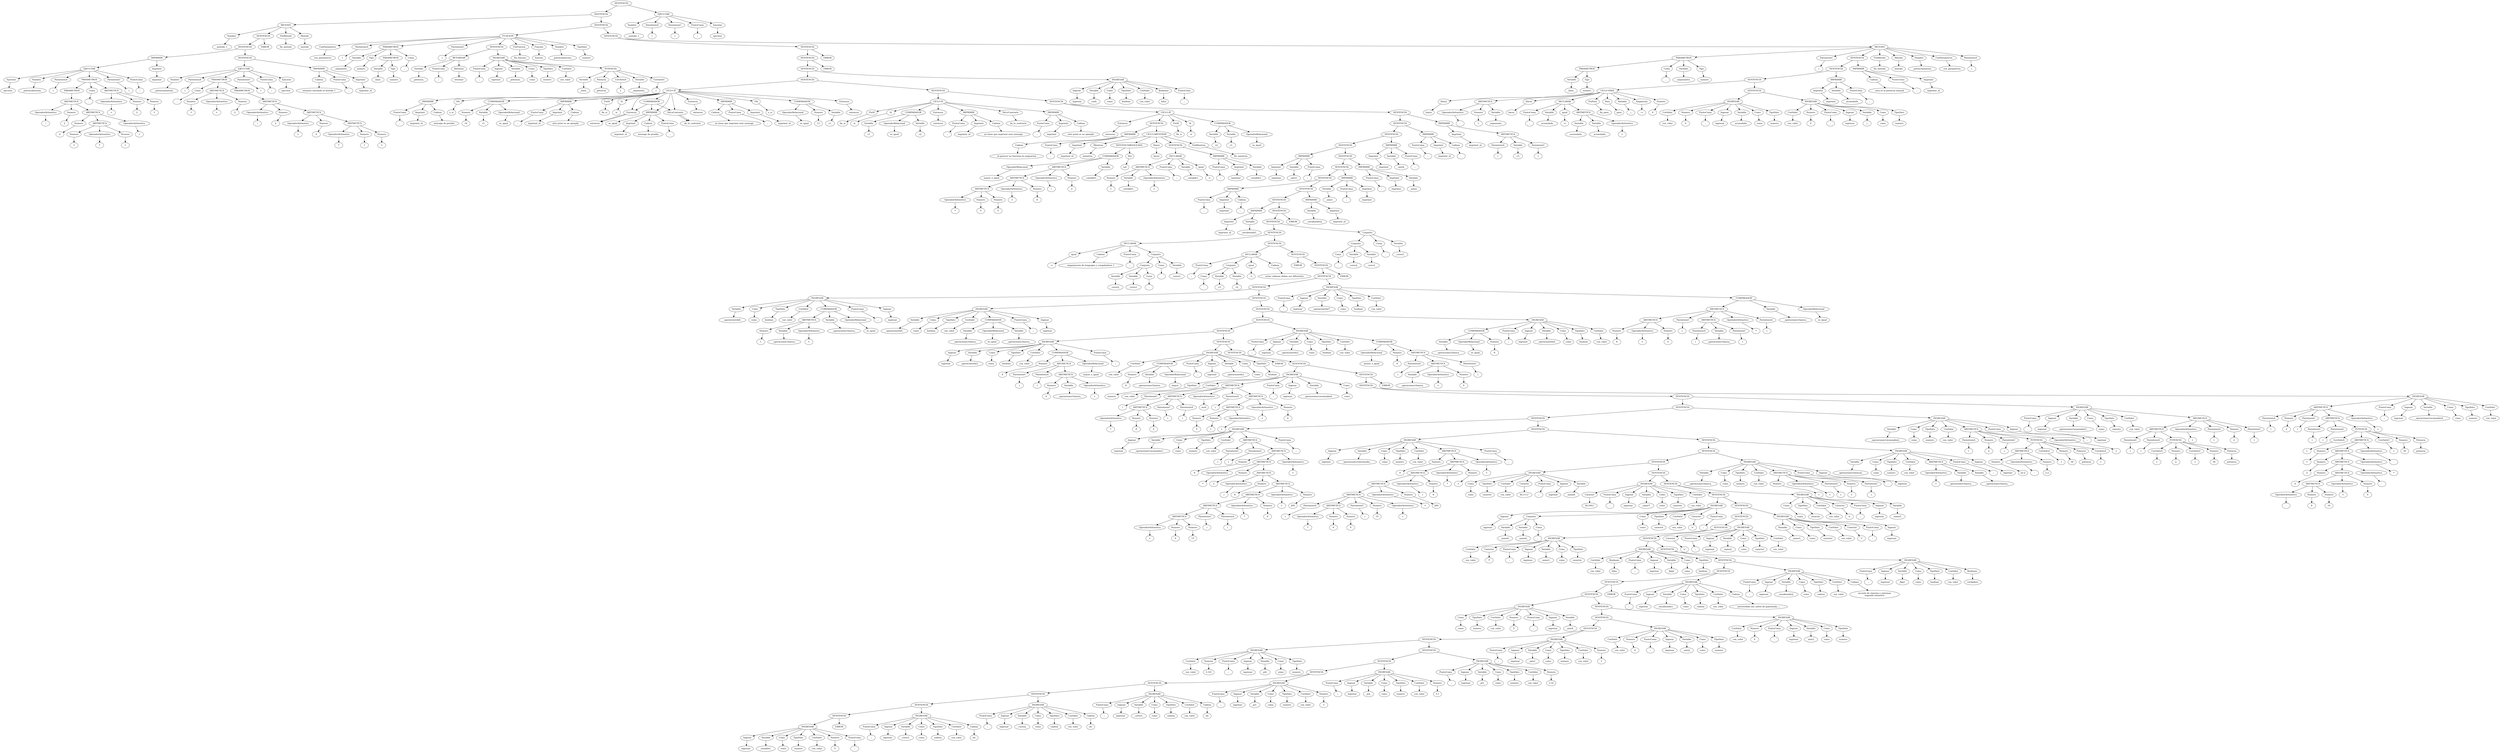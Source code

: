 digraph Arbol_Sintactico{

node0[label = "SENTENCIA"];
node0 -> node00
node00[label = "SENTENCIA"];
node00 -> node000
node000[label = "SENTENCIA"];
node000 -> node0000
node0000[label = "SENTENCIA"];
node0000 -> node00000
node00000[label = "SENTENCIA"];
node00000 -> node000000
node000000[label = "SENTENCIA"];
node000000 -> node0000000
node0000000[label = "SENTENCIA"];
node0000000 -> node00000000
node00000000[label = "SENTENCIA"];
node00000000 -> node000000000
node000000000[label = "SENTENCIA"];
node000000000 -> node0000000000
node0000000000[label = "SENTENCIA"];
node0000000000 -> node00000000000
node00000000000[label = "SENTENCIA"];
node00000000000 -> node000000000000
node000000000000[label = "SENTENCIA"];
node000000000000 -> node0000000000000
node0000000000000[label = "SENTENCIA"];
node0000000000000 -> node00000000000000
node00000000000000[label = "SENTENCIA"];
node00000000000000 -> node000000000000000
node000000000000000[label = "SENTENCIA"];
node000000000000000 -> node0000000000000000
node0000000000000000[label = "SENTENCIA"];
node0000000000000000 -> node00000000000000000
node00000000000000000[label = "SENTENCIA"];
node00000000000000000 -> node000000000000000000
node000000000000000000[label = "SENTENCIA"];
node000000000000000000 -> node0000000000000000000
node0000000000000000000[label = "SENTENCIA"];
node0000000000000000000 -> node00000000000000000000
node00000000000000000000[label = "SENTENCIA"];
node00000000000000000000 -> node000000000000000000000
node000000000000000000000[label = "SENTENCIA"];
node000000000000000000000 -> node0000000000000000000000
node0000000000000000000000[label = "SENTENCIA"];
node0000000000000000000000 -> node00000000000000000000000
node00000000000000000000000[label = "SENTENCIA"];
node00000000000000000000000 -> node000000000000000000000000
node000000000000000000000000[label = "SENTENCIA"];
node000000000000000000000000 -> node0000000000000000000000000
node0000000000000000000000000[label = "SENTENCIA"];
node0000000000000000000000000 -> node00000000000000000000000000
node00000000000000000000000000[label = "SENTENCIA"];
node00000000000000000000000000 -> node000000000000000000000000000
node000000000000000000000000000[label = "SENTENCIA"];
node000000000000000000000000000 -> node0000000000000000000000000000
node0000000000000000000000000000[label = "SENTENCIA"];
node0000000000000000000000000000 -> node00000000000000000000000000000
node00000000000000000000000000000[label = "SENTENCIA"];
node00000000000000000000000000000 -> node000000000000000000000000000000
node000000000000000000000000000000[label = "SENTENCIA"];
node000000000000000000000000000000 -> node0000000000000000000000000000000
node0000000000000000000000000000000[label = "SENTENCIA"];
node0000000000000000000000000000000 -> node00000000000000000000000000000000
node00000000000000000000000000000000[label = "SENTENCIA"];
node00000000000000000000000000000000 -> node000000000000000000000000000000000
node000000000000000000000000000000000[label = "SENTENCIA"];
node000000000000000000000000000000000 -> node0000000000000000000000000000000000
node0000000000000000000000000000000000[label = "SENTENCIA"];
node0000000000000000000000000000000000 -> node00000000000000000000000000000000000
node00000000000000000000000000000000000[label = "SENTENCIA"];
node00000000000000000000000000000000000 -> node000000000000000000000000000000000000
node000000000000000000000000000000000000[label = "SENTENCIA"];
node000000000000000000000000000000000000 -> node0000000000000000000000000000000000000
node0000000000000000000000000000000000000[label = "SENTENCIA"];
node0000000000000000000000000000000000000 -> node00000000000000000000000000000000000000
node00000000000000000000000000000000000000[label = "SENTENCIA"];
node00000000000000000000000000000000000000 -> node000000000000000000000000000000000000000
node000000000000000000000000000000000000000[label = "SENTENCIA"];
node000000000000000000000000000000000000000 -> node0000000000000000000000000000000000000000
node0000000000000000000000000000000000000000[label = "SENTENCIA"];
node0000000000000000000000000000000000000000 -> node00000000000000000000000000000000000000000
node00000000000000000000000000000000000000000[label = "SENTENCIA"];
node00000000000000000000000000000000000000000 -> node000000000000000000000000000000000000000000
node000000000000000000000000000000000000000000[label = "SENTENCIA"];
node000000000000000000000000000000000000000000 -> node0000000000000000000000000000000000000000000
node0000000000000000000000000000000000000000000[label = "SENTENCIA"];
node0000000000000000000000000000000000000000000 -> node00000000000000000000000000000000000000000000
node00000000000000000000000000000000000000000000[label = "SENTENCIA"];
node00000000000000000000000000000000000000000000 -> node000000000000000000000000000000000000000000000
node000000000000000000000000000000000000000000000[label = "SENTENCIA"];
node000000000000000000000000000000000000000000000 -> node0000000000000000000000000000000000000000000000
node0000000000000000000000000000000000000000000000[label = "SENTENCIA"];
node0000000000000000000000000000000000000000000000 -> node00000000000000000000000000000000000000000000000
node00000000000000000000000000000000000000000000000[label = "SENTENCIA"];
node00000000000000000000000000000000000000000000000 -> node000000000000000000000000000000000000000000000000
node000000000000000000000000000000000000000000000000[label = "SENTENCIA"];
node000000000000000000000000000000000000000000000000 -> node0000000000000000000000000000000000000000000000000
node0000000000000000000000000000000000000000000000000[label = "SENTENCIA"];
node0000000000000000000000000000000000000000000000000 -> node00000000000000000000000000000000000000000000000000
node00000000000000000000000000000000000000000000000000[label = "SENTENCIA"];
node00000000000000000000000000000000000000000000000000 -> node000000000000000000000000000000000000000000000000000
node000000000000000000000000000000000000000000000000000[label = "SENTENCIA"];
node000000000000000000000000000000000000000000000000000 -> node0000000000000000000000000000000000000000000000000000
node0000000000000000000000000000000000000000000000000000[label = "SENTENCIA"];
node0000000000000000000000000000000000000000000000000000 -> node00000000000000000000000000000000000000000000000000000
node00000000000000000000000000000000000000000000000000000[label = "SENTENCIA"];
node00000000000000000000000000000000000000000000000000000 -> node000000000000000000000000000000000000000000000000000000
node000000000000000000000000000000000000000000000000000000[label = "SENTENCIA"];
node000000000000000000000000000000000000000000000000000000 -> node0000000000000000000000000000000000000000000000000000000
node0000000000000000000000000000000000000000000000000000000[label = "SENTENCIA"];
node0000000000000000000000000000000000000000000000000000000 -> node00000000000000000000000000000000000000000000000000000000
node00000000000000000000000000000000000000000000000000000000[label = "SENTENCIA"];
node00000000000000000000000000000000000000000000000000000000 -> node000000000000000000000000000000000000000000000000000000000
node000000000000000000000000000000000000000000000000000000000[label = "SENTENCIA"];
node000000000000000000000000000000000000000000000000000000000 -> node0000000000000000000000000000000000000000000000000000000000
node0000000000000000000000000000000000000000000000000000000000[label = "SENTENCIA"];
node0000000000000000000000000000000000000000000000000000000000 -> node00000000000000000000000000000000000000000000000000000000000
node00000000000000000000000000000000000000000000000000000000000[label = "SENTENCIA"];
node00000000000000000000000000000000000000000000000000000000000 -> node000000000000000000000000000000000000000000000000000000000000
node000000000000000000000000000000000000000000000000000000000000[label = "SENTENCIA"];
node000000000000000000000000000000000000000000000000000000000000 -> node0000000000000000000000000000000000000000000000000000000000000
node0000000000000000000000000000000000000000000000000000000000000[label = "SENTENCIA"];
node0000000000000000000000000000000000000000000000000000000000000 -> node00000000000000000000000000000000000000000000000000000000000000
node00000000000000000000000000000000000000000000000000000000000000[label = "SENTENCIA"];
node00000000000000000000000000000000000000000000000000000000000000 -> node000000000000000000000000000000000000000000000000000000000000000
node000000000000000000000000000000000000000000000000000000000000000[label = "SENTENCIA"];
node000000000000000000000000000000000000000000000000000000000000000 -> node0000000000000000000000000000000000000000000000000000000000000000
node0000000000000000000000000000000000000000000000000000000000000000[label = "SENTENCIA"];
node0000000000000000000000000000000000000000000000000000000000000000 -> node00000000000000000000000000000000000000000000000000000000000000000
node00000000000000000000000000000000000000000000000000000000000000000[label = "SENTENCIA"];
node00000000000000000000000000000000000000000000000000000000000000000 -> node000000000000000000000000000000000000000000000000000000000000000000
node000000000000000000000000000000000000000000000000000000000000000000[label = "SENTENCIA"];
node000000000000000000000000000000000000000000000000000000000000000000 -> node0000000000000000000000000000000000000000000000000000000000000000000
node0000000000000000000000000000000000000000000000000000000000000000000[label = "INGRESAR"];
node0000000000000000000000000000000000000000000000000000000000000000000 -> node00000000000000000000000000000000000000000000000000000000000000000000
node00000000000000000000000000000000000000000000000000000000000000000000[label = "Ingesar"];
node00000000000000000000000000000000000000000000000000000000000000000000c[label = "ingresar"];
node00000000000000000000000000000000000000000000000000000000000000000000 -> node00000000000000000000000000000000000000000000000000000000000000000000c
node0000000000000000000000000000000000000000000000000000000000000000000 -> node00000000000000000000000000000000000000000000000000000000000000000001
node00000000000000000000000000000000000000000000000000000000000000000001[label = "Variable"];
node00000000000000000000000000000000000000000000000000000000000000000001c[label = "_variable1_"];
node00000000000000000000000000000000000000000000000000000000000000000001 -> node00000000000000000000000000000000000000000000000000000000000000000001c
node0000000000000000000000000000000000000000000000000000000000000000000 -> node00000000000000000000000000000000000000000000000000000000000000000002
node00000000000000000000000000000000000000000000000000000000000000000002[label = "Como"];
node00000000000000000000000000000000000000000000000000000000000000000002c[label = "como"];
node00000000000000000000000000000000000000000000000000000000000000000002 -> node00000000000000000000000000000000000000000000000000000000000000000002c
node0000000000000000000000000000000000000000000000000000000000000000000 -> node00000000000000000000000000000000000000000000000000000000000000000003
node00000000000000000000000000000000000000000000000000000000000000000003[label = "TipoDato"];
node00000000000000000000000000000000000000000000000000000000000000000003c[label = "numero"];
node00000000000000000000000000000000000000000000000000000000000000000003 -> node00000000000000000000000000000000000000000000000000000000000000000003c
node0000000000000000000000000000000000000000000000000000000000000000000 -> node00000000000000000000000000000000000000000000000000000000000000000004
node00000000000000000000000000000000000000000000000000000000000000000004[label = "ConValor"];
node00000000000000000000000000000000000000000000000000000000000000000004c[label = "con_valor"];
node00000000000000000000000000000000000000000000000000000000000000000004 -> node00000000000000000000000000000000000000000000000000000000000000000004c
node0000000000000000000000000000000000000000000000000000000000000000000 -> node00000000000000000000000000000000000000000000000000000000000000000005
node00000000000000000000000000000000000000000000000000000000000000000005[label = "Numero"];
node00000000000000000000000000000000000000000000000000000000000000000005c[label = "5"];
node00000000000000000000000000000000000000000000000000000000000000000005 -> node00000000000000000000000000000000000000000000000000000000000000000005c
node0000000000000000000000000000000000000000000000000000000000000000000 -> node00000000000000000000000000000000000000000000000000000000000000000006
node00000000000000000000000000000000000000000000000000000000000000000006[label = "PuntoComa"];
node00000000000000000000000000000000000000000000000000000000000000000006c[label = ";"];
node00000000000000000000000000000000000000000000000000000000000000000006 -> node00000000000000000000000000000000000000000000000000000000000000000006c
node000000000000000000000000000000000000000000000000000000000000000000 -> node0000000000000000000000000000000000000000000000000000000000000000001
node0000000000000000000000000000000000000000000000000000000000000000001[label = "ERROR"];
node00000000000000000000000000000000000000000000000000000000000000000 -> node000000000000000000000000000000000000000000000000000000000000000001
node000000000000000000000000000000000000000000000000000000000000000001[label = "INGRESAR"];
node000000000000000000000000000000000000000000000000000000000000000001 -> node0000000000000000000000000000000000000000000000000000000000000000010
node0000000000000000000000000000000000000000000000000000000000000000010[label = "Ingesar"];
node0000000000000000000000000000000000000000000000000000000000000000010c[label = "ingresar"];
node0000000000000000000000000000000000000000000000000000000000000000010 -> node0000000000000000000000000000000000000000000000000000000000000000010c
node000000000000000000000000000000000000000000000000000000000000000001 -> node0000000000000000000000000000000000000000000000000000000000000000011
node0000000000000000000000000000000000000000000000000000000000000000011[label = "Variable"];
node0000000000000000000000000000000000000000000000000000000000000000011c[label = "_curso1_"];
node0000000000000000000000000000000000000000000000000000000000000000011 -> node0000000000000000000000000000000000000000000000000000000000000000011c
node000000000000000000000000000000000000000000000000000000000000000001 -> node0000000000000000000000000000000000000000000000000000000000000000012
node0000000000000000000000000000000000000000000000000000000000000000012[label = "Como"];
node0000000000000000000000000000000000000000000000000000000000000000012c[label = "como"];
node0000000000000000000000000000000000000000000000000000000000000000012 -> node0000000000000000000000000000000000000000000000000000000000000000012c
node000000000000000000000000000000000000000000000000000000000000000001 -> node0000000000000000000000000000000000000000000000000000000000000000013
node0000000000000000000000000000000000000000000000000000000000000000013[label = "TipoDato"];
node0000000000000000000000000000000000000000000000000000000000000000013c[label = "cadena"];
node0000000000000000000000000000000000000000000000000000000000000000013 -> node0000000000000000000000000000000000000000000000000000000000000000013c
node000000000000000000000000000000000000000000000000000000000000000001 -> node0000000000000000000000000000000000000000000000000000000000000000014
node0000000000000000000000000000000000000000000000000000000000000000014[label = "ConValor"];
node0000000000000000000000000000000000000000000000000000000000000000014c[label = "con_valor"];
node0000000000000000000000000000000000000000000000000000000000000000014 -> node0000000000000000000000000000000000000000000000000000000000000000014c
node000000000000000000000000000000000000000000000000000000000000000001 -> node0000000000000000000000000000000000000000000000000000000000000000015
node0000000000000000000000000000000000000000000000000000000000000000015[label = "Cadena"];
node0000000000000000000000000000000000000000000000000000000000000000015c[label = "olc"];
node0000000000000000000000000000000000000000000000000000000000000000015 -> node0000000000000000000000000000000000000000000000000000000000000000015c
node000000000000000000000000000000000000000000000000000000000000000001 -> node0000000000000000000000000000000000000000000000000000000000000000016
node0000000000000000000000000000000000000000000000000000000000000000016[label = "PuntoComa"];
node0000000000000000000000000000000000000000000000000000000000000000016c[label = ";"];
node0000000000000000000000000000000000000000000000000000000000000000016 -> node0000000000000000000000000000000000000000000000000000000000000000016c
node0000000000000000000000000000000000000000000000000000000000000000 -> node00000000000000000000000000000000000000000000000000000000000000001
node00000000000000000000000000000000000000000000000000000000000000001[label = "INGRESAR"];
node00000000000000000000000000000000000000000000000000000000000000001 -> node000000000000000000000000000000000000000000000000000000000000000010
node000000000000000000000000000000000000000000000000000000000000000010[label = "Ingesar"];
node000000000000000000000000000000000000000000000000000000000000000010c[label = "ingresar"];
node000000000000000000000000000000000000000000000000000000000000000010 -> node000000000000000000000000000000000000000000000000000000000000000010c
node00000000000000000000000000000000000000000000000000000000000000001 -> node000000000000000000000000000000000000000000000000000000000000000011
node000000000000000000000000000000000000000000000000000000000000000011[label = "Variable"];
node000000000000000000000000000000000000000000000000000000000000000011c[label = "_curso2_"];
node000000000000000000000000000000000000000000000000000000000000000011 -> node000000000000000000000000000000000000000000000000000000000000000011c
node00000000000000000000000000000000000000000000000000000000000000001 -> node000000000000000000000000000000000000000000000000000000000000000012
node000000000000000000000000000000000000000000000000000000000000000012[label = "Como"];
node000000000000000000000000000000000000000000000000000000000000000012c[label = "como"];
node000000000000000000000000000000000000000000000000000000000000000012 -> node000000000000000000000000000000000000000000000000000000000000000012c
node00000000000000000000000000000000000000000000000000000000000000001 -> node000000000000000000000000000000000000000000000000000000000000000013
node000000000000000000000000000000000000000000000000000000000000000013[label = "TipoDato"];
node000000000000000000000000000000000000000000000000000000000000000013c[label = "cadena"];
node000000000000000000000000000000000000000000000000000000000000000013 -> node000000000000000000000000000000000000000000000000000000000000000013c
node00000000000000000000000000000000000000000000000000000000000000001 -> node000000000000000000000000000000000000000000000000000000000000000014
node000000000000000000000000000000000000000000000000000000000000000014[label = "ConValor"];
node000000000000000000000000000000000000000000000000000000000000000014c[label = "con_valor"];
node000000000000000000000000000000000000000000000000000000000000000014 -> node000000000000000000000000000000000000000000000000000000000000000014c
node00000000000000000000000000000000000000000000000000000000000000001 -> node000000000000000000000000000000000000000000000000000000000000000015
node000000000000000000000000000000000000000000000000000000000000000015[label = "Cadena"];
node000000000000000000000000000000000000000000000000000000000000000015c[label = "olc"];
node000000000000000000000000000000000000000000000000000000000000000015 -> node000000000000000000000000000000000000000000000000000000000000000015c
node00000000000000000000000000000000000000000000000000000000000000001 -> node000000000000000000000000000000000000000000000000000000000000000016
node000000000000000000000000000000000000000000000000000000000000000016[label = "PuntoComa"];
node000000000000000000000000000000000000000000000000000000000000000016c[label = ";"];
node000000000000000000000000000000000000000000000000000000000000000016 -> node000000000000000000000000000000000000000000000000000000000000000016c
node000000000000000000000000000000000000000000000000000000000000000 -> node0000000000000000000000000000000000000000000000000000000000000001
node0000000000000000000000000000000000000000000000000000000000000001[label = "INGRESAR"];
node0000000000000000000000000000000000000000000000000000000000000001 -> node00000000000000000000000000000000000000000000000000000000000000010
node00000000000000000000000000000000000000000000000000000000000000010[label = "Ingesar"];
node00000000000000000000000000000000000000000000000000000000000000010c[label = "ingresar"];
node00000000000000000000000000000000000000000000000000000000000000010 -> node00000000000000000000000000000000000000000000000000000000000000010c
node0000000000000000000000000000000000000000000000000000000000000001 -> node00000000000000000000000000000000000000000000000000000000000000011
node00000000000000000000000000000000000000000000000000000000000000011[label = "Variable"];
node00000000000000000000000000000000000000000000000000000000000000011c[label = "_curso3_"];
node00000000000000000000000000000000000000000000000000000000000000011 -> node00000000000000000000000000000000000000000000000000000000000000011c
node0000000000000000000000000000000000000000000000000000000000000001 -> node00000000000000000000000000000000000000000000000000000000000000012
node00000000000000000000000000000000000000000000000000000000000000012[label = "Como"];
node00000000000000000000000000000000000000000000000000000000000000012c[label = "como"];
node00000000000000000000000000000000000000000000000000000000000000012 -> node00000000000000000000000000000000000000000000000000000000000000012c
node0000000000000000000000000000000000000000000000000000000000000001 -> node00000000000000000000000000000000000000000000000000000000000000013
node00000000000000000000000000000000000000000000000000000000000000013[label = "TipoDato"];
node00000000000000000000000000000000000000000000000000000000000000013c[label = "cadena"];
node00000000000000000000000000000000000000000000000000000000000000013 -> node00000000000000000000000000000000000000000000000000000000000000013c
node0000000000000000000000000000000000000000000000000000000000000001 -> node00000000000000000000000000000000000000000000000000000000000000014
node00000000000000000000000000000000000000000000000000000000000000014[label = "ConValor"];
node00000000000000000000000000000000000000000000000000000000000000014c[label = "con_valor"];
node00000000000000000000000000000000000000000000000000000000000000014 -> node00000000000000000000000000000000000000000000000000000000000000014c
node0000000000000000000000000000000000000000000000000000000000000001 -> node00000000000000000000000000000000000000000000000000000000000000015
node00000000000000000000000000000000000000000000000000000000000000015[label = "Cadena"];
node00000000000000000000000000000000000000000000000000000000000000015c[label = "olc"];
node00000000000000000000000000000000000000000000000000000000000000015 -> node00000000000000000000000000000000000000000000000000000000000000015c
node0000000000000000000000000000000000000000000000000000000000000001 -> node00000000000000000000000000000000000000000000000000000000000000016
node00000000000000000000000000000000000000000000000000000000000000016[label = "PuntoComa"];
node00000000000000000000000000000000000000000000000000000000000000016c[label = ";"];
node00000000000000000000000000000000000000000000000000000000000000016 -> node00000000000000000000000000000000000000000000000000000000000000016c
node00000000000000000000000000000000000000000000000000000000000000 -> node000000000000000000000000000000000000000000000000000000000000001
node000000000000000000000000000000000000000000000000000000000000001[label = "INGRESAR"];
node000000000000000000000000000000000000000000000000000000000000001 -> node0000000000000000000000000000000000000000000000000000000000000010
node0000000000000000000000000000000000000000000000000000000000000010[label = "Ingesar"];
node0000000000000000000000000000000000000000000000000000000000000010c[label = "ingresar"];
node0000000000000000000000000000000000000000000000000000000000000010 -> node0000000000000000000000000000000000000000000000000000000000000010c
node000000000000000000000000000000000000000000000000000000000000001 -> node0000000000000000000000000000000000000000000000000000000000000011
node0000000000000000000000000000000000000000000000000000000000000011[label = "Variable"];
node0000000000000000000000000000000000000000000000000000000000000011c[label = "_pi1_"];
node0000000000000000000000000000000000000000000000000000000000000011 -> node0000000000000000000000000000000000000000000000000000000000000011c
node000000000000000000000000000000000000000000000000000000000000001 -> node0000000000000000000000000000000000000000000000000000000000000012
node0000000000000000000000000000000000000000000000000000000000000012[label = "Como"];
node0000000000000000000000000000000000000000000000000000000000000012c[label = "como"];
node0000000000000000000000000000000000000000000000000000000000000012 -> node0000000000000000000000000000000000000000000000000000000000000012c
node000000000000000000000000000000000000000000000000000000000000001 -> node0000000000000000000000000000000000000000000000000000000000000013
node0000000000000000000000000000000000000000000000000000000000000013[label = "TipoDato"];
node0000000000000000000000000000000000000000000000000000000000000013c[label = "numero"];
node0000000000000000000000000000000000000000000000000000000000000013 -> node0000000000000000000000000000000000000000000000000000000000000013c
node000000000000000000000000000000000000000000000000000000000000001 -> node0000000000000000000000000000000000000000000000000000000000000014
node0000000000000000000000000000000000000000000000000000000000000014[label = "ConValor"];
node0000000000000000000000000000000000000000000000000000000000000014c[label = "con_valor"];
node0000000000000000000000000000000000000000000000000000000000000014 -> node0000000000000000000000000000000000000000000000000000000000000014c
node000000000000000000000000000000000000000000000000000000000000001 -> node0000000000000000000000000000000000000000000000000000000000000015
node0000000000000000000000000000000000000000000000000000000000000015[label = "Numero"];
node0000000000000000000000000000000000000000000000000000000000000015c[label = "3"];
node0000000000000000000000000000000000000000000000000000000000000015 -> node0000000000000000000000000000000000000000000000000000000000000015c
node000000000000000000000000000000000000000000000000000000000000001 -> node0000000000000000000000000000000000000000000000000000000000000016
node0000000000000000000000000000000000000000000000000000000000000016[label = "PuntoComa"];
node0000000000000000000000000000000000000000000000000000000000000016c[label = ";"];
node0000000000000000000000000000000000000000000000000000000000000016 -> node0000000000000000000000000000000000000000000000000000000000000016c
node0000000000000000000000000000000000000000000000000000000000000 -> node00000000000000000000000000000000000000000000000000000000000001
node00000000000000000000000000000000000000000000000000000000000001[label = "INGRESAR"];
node00000000000000000000000000000000000000000000000000000000000001 -> node000000000000000000000000000000000000000000000000000000000000010
node000000000000000000000000000000000000000000000000000000000000010[label = "Ingesar"];
node000000000000000000000000000000000000000000000000000000000000010c[label = "ingresar"];
node000000000000000000000000000000000000000000000000000000000000010 -> node000000000000000000000000000000000000000000000000000000000000010c
node00000000000000000000000000000000000000000000000000000000000001 -> node000000000000000000000000000000000000000000000000000000000000011
node000000000000000000000000000000000000000000000000000000000000011[label = "Variable"];
node000000000000000000000000000000000000000000000000000000000000011c[label = "_pi2_"];
node000000000000000000000000000000000000000000000000000000000000011 -> node000000000000000000000000000000000000000000000000000000000000011c
node00000000000000000000000000000000000000000000000000000000000001 -> node000000000000000000000000000000000000000000000000000000000000012
node000000000000000000000000000000000000000000000000000000000000012[label = "Como"];
node000000000000000000000000000000000000000000000000000000000000012c[label = "como"];
node000000000000000000000000000000000000000000000000000000000000012 -> node000000000000000000000000000000000000000000000000000000000000012c
node00000000000000000000000000000000000000000000000000000000000001 -> node000000000000000000000000000000000000000000000000000000000000013
node000000000000000000000000000000000000000000000000000000000000013[label = "TipoDato"];
node000000000000000000000000000000000000000000000000000000000000013c[label = "numero"];
node000000000000000000000000000000000000000000000000000000000000013 -> node000000000000000000000000000000000000000000000000000000000000013c
node00000000000000000000000000000000000000000000000000000000000001 -> node000000000000000000000000000000000000000000000000000000000000014
node000000000000000000000000000000000000000000000000000000000000014[label = "ConValor"];
node000000000000000000000000000000000000000000000000000000000000014c[label = "con_valor"];
node000000000000000000000000000000000000000000000000000000000000014 -> node000000000000000000000000000000000000000000000000000000000000014c
node00000000000000000000000000000000000000000000000000000000000001 -> node000000000000000000000000000000000000000000000000000000000000015
node000000000000000000000000000000000000000000000000000000000000015[label = "Numero"];
node000000000000000000000000000000000000000000000000000000000000015c[label = "3.1"];
node000000000000000000000000000000000000000000000000000000000000015 -> node000000000000000000000000000000000000000000000000000000000000015c
node00000000000000000000000000000000000000000000000000000000000001 -> node000000000000000000000000000000000000000000000000000000000000016
node000000000000000000000000000000000000000000000000000000000000016[label = "PuntoComa"];
node000000000000000000000000000000000000000000000000000000000000016c[label = ";"];
node000000000000000000000000000000000000000000000000000000000000016 -> node000000000000000000000000000000000000000000000000000000000000016c
node000000000000000000000000000000000000000000000000000000000000 -> node0000000000000000000000000000000000000000000000000000000000001
node0000000000000000000000000000000000000000000000000000000000001[label = "INGRESAR"];
node0000000000000000000000000000000000000000000000000000000000001 -> node00000000000000000000000000000000000000000000000000000000000010
node00000000000000000000000000000000000000000000000000000000000010[label = "Ingesar"];
node00000000000000000000000000000000000000000000000000000000000010c[label = "ingresar"];
node00000000000000000000000000000000000000000000000000000000000010 -> node00000000000000000000000000000000000000000000000000000000000010c
node0000000000000000000000000000000000000000000000000000000000001 -> node00000000000000000000000000000000000000000000000000000000000011
node00000000000000000000000000000000000000000000000000000000000011[label = "Variable"];
node00000000000000000000000000000000000000000000000000000000000011c[label = "_pi3_"];
node00000000000000000000000000000000000000000000000000000000000011 -> node00000000000000000000000000000000000000000000000000000000000011c
node0000000000000000000000000000000000000000000000000000000000001 -> node00000000000000000000000000000000000000000000000000000000000012
node00000000000000000000000000000000000000000000000000000000000012[label = "Como"];
node00000000000000000000000000000000000000000000000000000000000012c[label = "como"];
node00000000000000000000000000000000000000000000000000000000000012 -> node00000000000000000000000000000000000000000000000000000000000012c
node0000000000000000000000000000000000000000000000000000000000001 -> node00000000000000000000000000000000000000000000000000000000000013
node00000000000000000000000000000000000000000000000000000000000013[label = "TipoDato"];
node00000000000000000000000000000000000000000000000000000000000013c[label = "numero"];
node00000000000000000000000000000000000000000000000000000000000013 -> node00000000000000000000000000000000000000000000000000000000000013c
node0000000000000000000000000000000000000000000000000000000000001 -> node00000000000000000000000000000000000000000000000000000000000014
node00000000000000000000000000000000000000000000000000000000000014[label = "ConValor"];
node00000000000000000000000000000000000000000000000000000000000014c[label = "con_valor"];
node00000000000000000000000000000000000000000000000000000000000014 -> node00000000000000000000000000000000000000000000000000000000000014c
node0000000000000000000000000000000000000000000000000000000000001 -> node00000000000000000000000000000000000000000000000000000000000015
node00000000000000000000000000000000000000000000000000000000000015[label = "Numero"];
node00000000000000000000000000000000000000000000000000000000000015c[label = "3.14"];
node00000000000000000000000000000000000000000000000000000000000015 -> node00000000000000000000000000000000000000000000000000000000000015c
node0000000000000000000000000000000000000000000000000000000000001 -> node00000000000000000000000000000000000000000000000000000000000016
node00000000000000000000000000000000000000000000000000000000000016[label = "PuntoComa"];
node00000000000000000000000000000000000000000000000000000000000016c[label = ";"];
node00000000000000000000000000000000000000000000000000000000000016 -> node00000000000000000000000000000000000000000000000000000000000016c
node00000000000000000000000000000000000000000000000000000000000 -> node000000000000000000000000000000000000000000000000000000000001
node000000000000000000000000000000000000000000000000000000000001[label = "INGRESAR"];
node000000000000000000000000000000000000000000000000000000000001 -> node0000000000000000000000000000000000000000000000000000000000010
node0000000000000000000000000000000000000000000000000000000000010[label = "Ingesar"];
node0000000000000000000000000000000000000000000000000000000000010c[label = "ingresar"];
node0000000000000000000000000000000000000000000000000000000000010 -> node0000000000000000000000000000000000000000000000000000000000010c
node000000000000000000000000000000000000000000000000000000000001 -> node0000000000000000000000000000000000000000000000000000000000011
node0000000000000000000000000000000000000000000000000000000000011[label = "Variable"];
node0000000000000000000000000000000000000000000000000000000000011c[label = "_pi4_"];
node0000000000000000000000000000000000000000000000000000000000011 -> node0000000000000000000000000000000000000000000000000000000000011c
node000000000000000000000000000000000000000000000000000000000001 -> node0000000000000000000000000000000000000000000000000000000000012
node0000000000000000000000000000000000000000000000000000000000012[label = "Como"];
node0000000000000000000000000000000000000000000000000000000000012c[label = "como"];
node0000000000000000000000000000000000000000000000000000000000012 -> node0000000000000000000000000000000000000000000000000000000000012c
node000000000000000000000000000000000000000000000000000000000001 -> node0000000000000000000000000000000000000000000000000000000000013
node0000000000000000000000000000000000000000000000000000000000013[label = "TipoDato"];
node0000000000000000000000000000000000000000000000000000000000013c[label = "numero"];
node0000000000000000000000000000000000000000000000000000000000013 -> node0000000000000000000000000000000000000000000000000000000000013c
node000000000000000000000000000000000000000000000000000000000001 -> node0000000000000000000000000000000000000000000000000000000000014
node0000000000000000000000000000000000000000000000000000000000014[label = "ConValor"];
node0000000000000000000000000000000000000000000000000000000000014c[label = "con_valor"];
node0000000000000000000000000000000000000000000000000000000000014 -> node0000000000000000000000000000000000000000000000000000000000014c
node000000000000000000000000000000000000000000000000000000000001 -> node0000000000000000000000000000000000000000000000000000000000015
node0000000000000000000000000000000000000000000000000000000000015[label = "Numero"];
node0000000000000000000000000000000000000000000000000000000000015c[label = "3.141"];
node0000000000000000000000000000000000000000000000000000000000015 -> node0000000000000000000000000000000000000000000000000000000000015c
node000000000000000000000000000000000000000000000000000000000001 -> node0000000000000000000000000000000000000000000000000000000000016
node0000000000000000000000000000000000000000000000000000000000016[label = "PuntoComa"];
node0000000000000000000000000000000000000000000000000000000000016c[label = ";"];
node0000000000000000000000000000000000000000000000000000000000016 -> node0000000000000000000000000000000000000000000000000000000000016c
node0000000000000000000000000000000000000000000000000000000000 -> node00000000000000000000000000000000000000000000000000000000001
node00000000000000000000000000000000000000000000000000000000001[label = "INGRESAR"];
node00000000000000000000000000000000000000000000000000000000001 -> node000000000000000000000000000000000000000000000000000000000010
node000000000000000000000000000000000000000000000000000000000010[label = "Ingesar"];
node000000000000000000000000000000000000000000000000000000000010c[label = "ingresar"];
node000000000000000000000000000000000000000000000000000000000010 -> node000000000000000000000000000000000000000000000000000000000010c
node00000000000000000000000000000000000000000000000000000000001 -> node000000000000000000000000000000000000000000000000000000000011
node000000000000000000000000000000000000000000000000000000000011[label = "Variable"];
node000000000000000000000000000000000000000000000000000000000011c[label = "_anio1_"];
node000000000000000000000000000000000000000000000000000000000011 -> node000000000000000000000000000000000000000000000000000000000011c
node00000000000000000000000000000000000000000000000000000000001 -> node000000000000000000000000000000000000000000000000000000000012
node000000000000000000000000000000000000000000000000000000000012[label = "Como"];
node000000000000000000000000000000000000000000000000000000000012c[label = "como"];
node000000000000000000000000000000000000000000000000000000000012 -> node000000000000000000000000000000000000000000000000000000000012c
node00000000000000000000000000000000000000000000000000000000001 -> node000000000000000000000000000000000000000000000000000000000013
node000000000000000000000000000000000000000000000000000000000013[label = "TipoDato"];
node000000000000000000000000000000000000000000000000000000000013c[label = "numero"];
node000000000000000000000000000000000000000000000000000000000013 -> node000000000000000000000000000000000000000000000000000000000013c
node00000000000000000000000000000000000000000000000000000000001 -> node000000000000000000000000000000000000000000000000000000000014
node000000000000000000000000000000000000000000000000000000000014[label = "ConValor"];
node000000000000000000000000000000000000000000000000000000000014c[label = "con_valor"];
node000000000000000000000000000000000000000000000000000000000014 -> node000000000000000000000000000000000000000000000000000000000014c
node00000000000000000000000000000000000000000000000000000000001 -> node000000000000000000000000000000000000000000000000000000000015
node000000000000000000000000000000000000000000000000000000000015[label = "Numero"];
node000000000000000000000000000000000000000000000000000000000015c[label = "1"];
node000000000000000000000000000000000000000000000000000000000015 -> node000000000000000000000000000000000000000000000000000000000015c
node00000000000000000000000000000000000000000000000000000000001 -> node000000000000000000000000000000000000000000000000000000000016
node000000000000000000000000000000000000000000000000000000000016[label = "PuntoComa"];
node000000000000000000000000000000000000000000000000000000000016c[label = ";"];
node000000000000000000000000000000000000000000000000000000000016 -> node000000000000000000000000000000000000000000000000000000000016c
node000000000000000000000000000000000000000000000000000000000 -> node0000000000000000000000000000000000000000000000000000000001
node0000000000000000000000000000000000000000000000000000000001[label = "INGRESAR"];
node0000000000000000000000000000000000000000000000000000000001 -> node00000000000000000000000000000000000000000000000000000000010
node00000000000000000000000000000000000000000000000000000000010[label = "Ingesar"];
node00000000000000000000000000000000000000000000000000000000010c[label = "ingresar"];
node00000000000000000000000000000000000000000000000000000000010 -> node00000000000000000000000000000000000000000000000000000000010c
node0000000000000000000000000000000000000000000000000000000001 -> node00000000000000000000000000000000000000000000000000000000011
node00000000000000000000000000000000000000000000000000000000011[label = "Variable"];
node00000000000000000000000000000000000000000000000000000000011c[label = "_anio2_"];
node00000000000000000000000000000000000000000000000000000000011 -> node00000000000000000000000000000000000000000000000000000000011c
node0000000000000000000000000000000000000000000000000000000001 -> node00000000000000000000000000000000000000000000000000000000012
node00000000000000000000000000000000000000000000000000000000012[label = "Como"];
node00000000000000000000000000000000000000000000000000000000012c[label = "como"];
node00000000000000000000000000000000000000000000000000000000012 -> node00000000000000000000000000000000000000000000000000000000012c
node0000000000000000000000000000000000000000000000000000000001 -> node00000000000000000000000000000000000000000000000000000000013
node00000000000000000000000000000000000000000000000000000000013[label = "TipoDato"];
node00000000000000000000000000000000000000000000000000000000013c[label = "numero"];
node00000000000000000000000000000000000000000000000000000000013 -> node00000000000000000000000000000000000000000000000000000000013c
node0000000000000000000000000000000000000000000000000000000001 -> node00000000000000000000000000000000000000000000000000000000014
node00000000000000000000000000000000000000000000000000000000014[label = "ConValor"];
node00000000000000000000000000000000000000000000000000000000014c[label = "con_valor"];
node00000000000000000000000000000000000000000000000000000000014 -> node00000000000000000000000000000000000000000000000000000000014c
node0000000000000000000000000000000000000000000000000000000001 -> node00000000000000000000000000000000000000000000000000000000015
node00000000000000000000000000000000000000000000000000000000015[label = "Numero"];
node00000000000000000000000000000000000000000000000000000000015c[label = "9"];
node00000000000000000000000000000000000000000000000000000000015 -> node00000000000000000000000000000000000000000000000000000000015c
node0000000000000000000000000000000000000000000000000000000001 -> node00000000000000000000000000000000000000000000000000000000016
node00000000000000000000000000000000000000000000000000000000016[label = "PuntoComa"];
node00000000000000000000000000000000000000000000000000000000016c[label = ";"];
node00000000000000000000000000000000000000000000000000000000016 -> node00000000000000000000000000000000000000000000000000000000016c
node00000000000000000000000000000000000000000000000000000000 -> node000000000000000000000000000000000000000000000000000000001
node000000000000000000000000000000000000000000000000000000001[label = "INGRESAR"];
node000000000000000000000000000000000000000000000000000000001 -> node0000000000000000000000000000000000000000000000000000000010
node0000000000000000000000000000000000000000000000000000000010[label = "Ingesar"];
node0000000000000000000000000000000000000000000000000000000010c[label = "ingresar"];
node0000000000000000000000000000000000000000000000000000000010 -> node0000000000000000000000000000000000000000000000000000000010c
node000000000000000000000000000000000000000000000000000000001 -> node0000000000000000000000000000000000000000000000000000000011
node0000000000000000000000000000000000000000000000000000000011[label = "Variable"];
node0000000000000000000000000000000000000000000000000000000011c[label = "_anio3_"];
node0000000000000000000000000000000000000000000000000000000011 -> node0000000000000000000000000000000000000000000000000000000011c
node000000000000000000000000000000000000000000000000000000001 -> node0000000000000000000000000000000000000000000000000000000012
node0000000000000000000000000000000000000000000000000000000012[label = "Como"];
node0000000000000000000000000000000000000000000000000000000012c[label = "como"];
node0000000000000000000000000000000000000000000000000000000012 -> node0000000000000000000000000000000000000000000000000000000012c
node000000000000000000000000000000000000000000000000000000001 -> node0000000000000000000000000000000000000000000000000000000013
node0000000000000000000000000000000000000000000000000000000013[label = "TipoDato"];
node0000000000000000000000000000000000000000000000000000000013c[label = "numero"];
node0000000000000000000000000000000000000000000000000000000013 -> node0000000000000000000000000000000000000000000000000000000013c
node000000000000000000000000000000000000000000000000000000001 -> node0000000000000000000000000000000000000000000000000000000014
node0000000000000000000000000000000000000000000000000000000014[label = "ConValor"];
node0000000000000000000000000000000000000000000000000000000014c[label = "con_valor"];
node0000000000000000000000000000000000000000000000000000000014 -> node0000000000000000000000000000000000000000000000000000000014c
node000000000000000000000000000000000000000000000000000000001 -> node0000000000000000000000000000000000000000000000000000000015
node0000000000000000000000000000000000000000000000000000000015[label = "Numero"];
node0000000000000000000000000000000000000000000000000000000015c[label = "4"];
node0000000000000000000000000000000000000000000000000000000015 -> node0000000000000000000000000000000000000000000000000000000015c
node000000000000000000000000000000000000000000000000000000001 -> node0000000000000000000000000000000000000000000000000000000016
node0000000000000000000000000000000000000000000000000000000016[label = "PuntoComa"];
node0000000000000000000000000000000000000000000000000000000016c[label = ";"];
node0000000000000000000000000000000000000000000000000000000016 -> node0000000000000000000000000000000000000000000000000000000016c
node0000000000000000000000000000000000000000000000000000000 -> node00000000000000000000000000000000000000000000000000000001
node00000000000000000000000000000000000000000000000000000001[label = "INGRESAR"];
node00000000000000000000000000000000000000000000000000000001 -> node000000000000000000000000000000000000000000000000000000010
node000000000000000000000000000000000000000000000000000000010[label = "Ingesar"];
node000000000000000000000000000000000000000000000000000000010c[label = "ingresar"];
node000000000000000000000000000000000000000000000000000000010 -> node000000000000000000000000000000000000000000000000000000010c
node00000000000000000000000000000000000000000000000000000001 -> node000000000000000000000000000000000000000000000000000000011
node000000000000000000000000000000000000000000000000000000011[label = "Variable"];
node000000000000000000000000000000000000000000000000000000011c[label = "_anio4_"];
node000000000000000000000000000000000000000000000000000000011 -> node000000000000000000000000000000000000000000000000000000011c
node00000000000000000000000000000000000000000000000000000001 -> node000000000000000000000000000000000000000000000000000000012
node000000000000000000000000000000000000000000000000000000012[label = "Como"];
node000000000000000000000000000000000000000000000000000000012c[label = "como"];
node000000000000000000000000000000000000000000000000000000012 -> node000000000000000000000000000000000000000000000000000000012c
node00000000000000000000000000000000000000000000000000000001 -> node000000000000000000000000000000000000000000000000000000013
node000000000000000000000000000000000000000000000000000000013[label = "TipoDato"];
node000000000000000000000000000000000000000000000000000000013c[label = "numero"];
node000000000000000000000000000000000000000000000000000000013 -> node000000000000000000000000000000000000000000000000000000013c
node00000000000000000000000000000000000000000000000000000001 -> node000000000000000000000000000000000000000000000000000000014
node000000000000000000000000000000000000000000000000000000014[label = "ConValor"];
node000000000000000000000000000000000000000000000000000000014c[label = "con_valor"];
node000000000000000000000000000000000000000000000000000000014 -> node000000000000000000000000000000000000000000000000000000014c
node00000000000000000000000000000000000000000000000000000001 -> node000000000000000000000000000000000000000000000000000000015
node000000000000000000000000000000000000000000000000000000015[label = "Numero"];
node000000000000000000000000000000000000000000000000000000015c[label = "5"];
node000000000000000000000000000000000000000000000000000000015 -> node000000000000000000000000000000000000000000000000000000015c
node00000000000000000000000000000000000000000000000000000001 -> node000000000000000000000000000000000000000000000000000000016
node000000000000000000000000000000000000000000000000000000016[label = "PuntoComa"];
node000000000000000000000000000000000000000000000000000000016c[label = ";"];
node000000000000000000000000000000000000000000000000000000016 -> node000000000000000000000000000000000000000000000000000000016c
node000000000000000000000000000000000000000000000000000000 -> node0000000000000000000000000000000000000000000000000000001
node0000000000000000000000000000000000000000000000000000001[label = "ERROR"];
node00000000000000000000000000000000000000000000000000000 -> node000000000000000000000000000000000000000000000000000001
node000000000000000000000000000000000000000000000000000001[label = "INGRESAR"];
node000000000000000000000000000000000000000000000000000001 -> node0000000000000000000000000000000000000000000000000000010
node0000000000000000000000000000000000000000000000000000010[label = "Ingesar"];
node0000000000000000000000000000000000000000000000000000010c[label = "ingresar"];
node0000000000000000000000000000000000000000000000000000010 -> node0000000000000000000000000000000000000000000000000000010c
node000000000000000000000000000000000000000000000000000001 -> node0000000000000000000000000000000000000000000000000000011
node0000000000000000000000000000000000000000000000000000011[label = "Variable"];
node0000000000000000000000000000000000000000000000000000011c[label = "_encabezado1_"];
node0000000000000000000000000000000000000000000000000000011 -> node0000000000000000000000000000000000000000000000000000011c
node000000000000000000000000000000000000000000000000000001 -> node0000000000000000000000000000000000000000000000000000012
node0000000000000000000000000000000000000000000000000000012[label = "Como"];
node0000000000000000000000000000000000000000000000000000012c[label = "como"];
node0000000000000000000000000000000000000000000000000000012 -> node0000000000000000000000000000000000000000000000000000012c
node000000000000000000000000000000000000000000000000000001 -> node0000000000000000000000000000000000000000000000000000013
node0000000000000000000000000000000000000000000000000000013[label = "TipoDato"];
node0000000000000000000000000000000000000000000000000000013c[label = "cadena"];
node0000000000000000000000000000000000000000000000000000013 -> node0000000000000000000000000000000000000000000000000000013c
node000000000000000000000000000000000000000000000000000001 -> node0000000000000000000000000000000000000000000000000000014
node0000000000000000000000000000000000000000000000000000014[label = "ConValor"];
node0000000000000000000000000000000000000000000000000000014c[label = "con_valor"];
node0000000000000000000000000000000000000000000000000000014 -> node0000000000000000000000000000000000000000000000000000014c
node000000000000000000000000000000000000000000000000000001 -> node0000000000000000000000000000000000000000000000000000015
node0000000000000000000000000000000000000000000000000000015[label = "Cadena"];
node0000000000000000000000000000000000000000000000000000015c[label = "universidad san carlos de guatemala...;"];
node0000000000000000000000000000000000000000000000000000015 -> node0000000000000000000000000000000000000000000000000000015c
node000000000000000000000000000000000000000000000000000001 -> node0000000000000000000000000000000000000000000000000000016
node0000000000000000000000000000000000000000000000000000016[label = "PuntoComa"];
node0000000000000000000000000000000000000000000000000000016c[label = ";"];
node0000000000000000000000000000000000000000000000000000016 -> node0000000000000000000000000000000000000000000000000000016c
node0000000000000000000000000000000000000000000000000000 -> node00000000000000000000000000000000000000000000000000001
node00000000000000000000000000000000000000000000000000001[label = "INGRESAR"];
node00000000000000000000000000000000000000000000000000001 -> node000000000000000000000000000000000000000000000000000010
node000000000000000000000000000000000000000000000000000010[label = "Ingesar"];
node000000000000000000000000000000000000000000000000000010c[label = "ingresar"];
node000000000000000000000000000000000000000000000000000010 -> node000000000000000000000000000000000000000000000000000010c
node00000000000000000000000000000000000000000000000000001 -> node000000000000000000000000000000000000000000000000000011
node000000000000000000000000000000000000000000000000000011[label = "Variable"];
node000000000000000000000000000000000000000000000000000011c[label = "_encabezado2_"];
node000000000000000000000000000000000000000000000000000011 -> node000000000000000000000000000000000000000000000000000011c
node00000000000000000000000000000000000000000000000000001 -> node000000000000000000000000000000000000000000000000000012
node000000000000000000000000000000000000000000000000000012[label = "Como"];
node000000000000000000000000000000000000000000000000000012c[label = "como"];
node000000000000000000000000000000000000000000000000000012 -> node000000000000000000000000000000000000000000000000000012c
node00000000000000000000000000000000000000000000000000001 -> node000000000000000000000000000000000000000000000000000013
node000000000000000000000000000000000000000000000000000013[label = "TipoDato"];
node000000000000000000000000000000000000000000000000000013c[label = "cadena"];
node000000000000000000000000000000000000000000000000000013 -> node000000000000000000000000000000000000000000000000000013c
node00000000000000000000000000000000000000000000000000001 -> node000000000000000000000000000000000000000000000000000014
node000000000000000000000000000000000000000000000000000014[label = "ConValor"];
node000000000000000000000000000000000000000000000000000014c[label = "con_valor"];
node000000000000000000000000000000000000000000000000000014 -> node000000000000000000000000000000000000000000000000000014c
node00000000000000000000000000000000000000000000000000001 -> node000000000000000000000000000000000000000000000000000015
node000000000000000000000000000000000000000000000000000015[label = "Cadena"];
node000000000000000000000000000000000000000000000000000015c[label = "escuela de ciencias y sistemas
segundo semestre
"];
node000000000000000000000000000000000000000000000000000015 -> node000000000000000000000000000000000000000000000000000015c
node00000000000000000000000000000000000000000000000000001 -> node000000000000000000000000000000000000000000000000000016
node000000000000000000000000000000000000000000000000000016[label = "PuntoComa"];
node000000000000000000000000000000000000000000000000000016c[label = ";"];
node000000000000000000000000000000000000000000000000000016 -> node000000000000000000000000000000000000000000000000000016c
node000000000000000000000000000000000000000000000000000 -> node0000000000000000000000000000000000000000000000000001
node0000000000000000000000000000000000000000000000000001[label = "INGRESAR"];
node0000000000000000000000000000000000000000000000000001 -> node00000000000000000000000000000000000000000000000000010
node00000000000000000000000000000000000000000000000000010[label = "Ingesar"];
node00000000000000000000000000000000000000000000000000010c[label = "ingresar"];
node00000000000000000000000000000000000000000000000000010 -> node00000000000000000000000000000000000000000000000000010c
node0000000000000000000000000000000000000000000000000001 -> node00000000000000000000000000000000000000000000000000011
node00000000000000000000000000000000000000000000000000011[label = "Variable"];
node00000000000000000000000000000000000000000000000000011c[label = "_flag1_"];
node00000000000000000000000000000000000000000000000000011 -> node00000000000000000000000000000000000000000000000000011c
node0000000000000000000000000000000000000000000000000001 -> node00000000000000000000000000000000000000000000000000012
node00000000000000000000000000000000000000000000000000012[label = "Como"];
node00000000000000000000000000000000000000000000000000012c[label = "como"];
node00000000000000000000000000000000000000000000000000012 -> node00000000000000000000000000000000000000000000000000012c
node0000000000000000000000000000000000000000000000000001 -> node00000000000000000000000000000000000000000000000000013
node00000000000000000000000000000000000000000000000000013[label = "TipoDato"];
node00000000000000000000000000000000000000000000000000013c[label = "boolean"];
node00000000000000000000000000000000000000000000000000013 -> node00000000000000000000000000000000000000000000000000013c
node0000000000000000000000000000000000000000000000000001 -> node00000000000000000000000000000000000000000000000000014
node00000000000000000000000000000000000000000000000000014[label = "ConValor"];
node00000000000000000000000000000000000000000000000000014c[label = "con_valor"];
node00000000000000000000000000000000000000000000000000014 -> node00000000000000000000000000000000000000000000000000014c
node0000000000000000000000000000000000000000000000000001 -> node00000000000000000000000000000000000000000000000000015
node00000000000000000000000000000000000000000000000000015[label = "Booleano"];
node00000000000000000000000000000000000000000000000000015c[label = "verdadero"];
node00000000000000000000000000000000000000000000000000015 -> node00000000000000000000000000000000000000000000000000015c
node0000000000000000000000000000000000000000000000000001 -> node00000000000000000000000000000000000000000000000000016
node00000000000000000000000000000000000000000000000000016[label = "PuntoComa"];
node00000000000000000000000000000000000000000000000000016c[label = ";"];
node00000000000000000000000000000000000000000000000000016 -> node00000000000000000000000000000000000000000000000000016c
node00000000000000000000000000000000000000000000000000 -> node000000000000000000000000000000000000000000000000001
node000000000000000000000000000000000000000000000000001[label = "INGRESAR"];
node000000000000000000000000000000000000000000000000001 -> node0000000000000000000000000000000000000000000000000010
node0000000000000000000000000000000000000000000000000010[label = "Ingesar"];
node0000000000000000000000000000000000000000000000000010c[label = "ingresar"];
node0000000000000000000000000000000000000000000000000010 -> node0000000000000000000000000000000000000000000000000010c
node000000000000000000000000000000000000000000000000001 -> node0000000000000000000000000000000000000000000000000011
node0000000000000000000000000000000000000000000000000011[label = "Variable"];
node0000000000000000000000000000000000000000000000000011c[label = "_flag2_"];
node0000000000000000000000000000000000000000000000000011 -> node0000000000000000000000000000000000000000000000000011c
node000000000000000000000000000000000000000000000000001 -> node0000000000000000000000000000000000000000000000000012
node0000000000000000000000000000000000000000000000000012[label = "Como"];
node0000000000000000000000000000000000000000000000000012c[label = "como"];
node0000000000000000000000000000000000000000000000000012 -> node0000000000000000000000000000000000000000000000000012c
node000000000000000000000000000000000000000000000000001 -> node0000000000000000000000000000000000000000000000000013
node0000000000000000000000000000000000000000000000000013[label = "TipoDato"];
node0000000000000000000000000000000000000000000000000013c[label = "boolean"];
node0000000000000000000000000000000000000000000000000013 -> node0000000000000000000000000000000000000000000000000013c
node000000000000000000000000000000000000000000000000001 -> node0000000000000000000000000000000000000000000000000014
node0000000000000000000000000000000000000000000000000014[label = "ConValor"];
node0000000000000000000000000000000000000000000000000014c[label = "con_valor"];
node0000000000000000000000000000000000000000000000000014 -> node0000000000000000000000000000000000000000000000000014c
node000000000000000000000000000000000000000000000000001 -> node0000000000000000000000000000000000000000000000000015
node0000000000000000000000000000000000000000000000000015[label = "Booleano"];
node0000000000000000000000000000000000000000000000000015c[label = "falso"];
node0000000000000000000000000000000000000000000000000015 -> node0000000000000000000000000000000000000000000000000015c
node000000000000000000000000000000000000000000000000001 -> node0000000000000000000000000000000000000000000000000016
node0000000000000000000000000000000000000000000000000016[label = "PuntoComa"];
node0000000000000000000000000000000000000000000000000016c[label = ";"];
node0000000000000000000000000000000000000000000000000016 -> node0000000000000000000000000000000000000000000000000016c
node0000000000000000000000000000000000000000000000000 -> node00000000000000000000000000000000000000000000000001
node00000000000000000000000000000000000000000000000001[label = "INGRESAR"];
node00000000000000000000000000000000000000000000000001 -> node000000000000000000000000000000000000000000000000010
node000000000000000000000000000000000000000000000000010[label = "Ingesar"];
node000000000000000000000000000000000000000000000000010c[label = "ingresar"];
node000000000000000000000000000000000000000000000000010 -> node000000000000000000000000000000000000000000000000010c
node00000000000000000000000000000000000000000000000001 -> node000000000000000000000000000000000000000000000000011
node000000000000000000000000000000000000000000000000011[label = "Variable"];
node000000000000000000000000000000000000000000000000011c[label = "_name1_"];
node000000000000000000000000000000000000000000000000011 -> node000000000000000000000000000000000000000000000000011c
node00000000000000000000000000000000000000000000000001 -> node000000000000000000000000000000000000000000000000012
node000000000000000000000000000000000000000000000000012[label = "Como"];
node000000000000000000000000000000000000000000000000012c[label = "como"];
node000000000000000000000000000000000000000000000000012 -> node000000000000000000000000000000000000000000000000012c
node00000000000000000000000000000000000000000000000001 -> node000000000000000000000000000000000000000000000000013
node000000000000000000000000000000000000000000000000013[label = "TipoDato"];
node000000000000000000000000000000000000000000000000013c[label = "caracter"];
node000000000000000000000000000000000000000000000000013 -> node000000000000000000000000000000000000000000000000013c
node00000000000000000000000000000000000000000000000001 -> node000000000000000000000000000000000000000000000000014
node000000000000000000000000000000000000000000000000014[label = "ConValor"];
node000000000000000000000000000000000000000000000000014c[label = "con_valor"];
node000000000000000000000000000000000000000000000000014 -> node000000000000000000000000000000000000000000000000014c
node00000000000000000000000000000000000000000000000001 -> node000000000000000000000000000000000000000000000000015
node000000000000000000000000000000000000000000000000015[label = "Caracter"];
node000000000000000000000000000000000000000000000000015c[label = "'f'"];
node000000000000000000000000000000000000000000000000015 -> node000000000000000000000000000000000000000000000000015c
node00000000000000000000000000000000000000000000000001 -> node000000000000000000000000000000000000000000000000016
node000000000000000000000000000000000000000000000000016[label = "PuntoComa"];
node000000000000000000000000000000000000000000000000016c[label = ";"];
node000000000000000000000000000000000000000000000000016 -> node000000000000000000000000000000000000000000000000016c
node000000000000000000000000000000000000000000000000 -> node0000000000000000000000000000000000000000000000001
node0000000000000000000000000000000000000000000000001[label = "INGRESAR"];
node0000000000000000000000000000000000000000000000001 -> node00000000000000000000000000000000000000000000000010
node00000000000000000000000000000000000000000000000010[label = "Ingesar"];
node00000000000000000000000000000000000000000000000010c[label = "ingresar"];
node00000000000000000000000000000000000000000000000010 -> node00000000000000000000000000000000000000000000000010c
node0000000000000000000000000000000000000000000000001 -> node00000000000000000000000000000000000000000000000011
node00000000000000000000000000000000000000000000000011[label = "Variable"];
node00000000000000000000000000000000000000000000000011c[label = "_name2_"];
node00000000000000000000000000000000000000000000000011 -> node00000000000000000000000000000000000000000000000011c
node0000000000000000000000000000000000000000000000001 -> node00000000000000000000000000000000000000000000000012
node00000000000000000000000000000000000000000000000012[label = "Como"];
node00000000000000000000000000000000000000000000000012c[label = "como"];
node00000000000000000000000000000000000000000000000012 -> node00000000000000000000000000000000000000000000000012c
node0000000000000000000000000000000000000000000000001 -> node00000000000000000000000000000000000000000000000013
node00000000000000000000000000000000000000000000000013[label = "TipoDato"];
node00000000000000000000000000000000000000000000000013c[label = "caracter"];
node00000000000000000000000000000000000000000000000013 -> node00000000000000000000000000000000000000000000000013c
node0000000000000000000000000000000000000000000000001 -> node00000000000000000000000000000000000000000000000014
node00000000000000000000000000000000000000000000000014[label = "ConValor"];
node00000000000000000000000000000000000000000000000014c[label = "con_valor"];
node00000000000000000000000000000000000000000000000014 -> node00000000000000000000000000000000000000000000000014c
node0000000000000000000000000000000000000000000000001 -> node00000000000000000000000000000000000000000000000015
node00000000000000000000000000000000000000000000000015[label = "Caracter"];
node00000000000000000000000000000000000000000000000015c[label = "'e'"];
node00000000000000000000000000000000000000000000000015 -> node00000000000000000000000000000000000000000000000015c
node0000000000000000000000000000000000000000000000001 -> node00000000000000000000000000000000000000000000000016
node00000000000000000000000000000000000000000000000016[label = "PuntoComa"];
node00000000000000000000000000000000000000000000000016c[label = ";"];
node00000000000000000000000000000000000000000000000016 -> node00000000000000000000000000000000000000000000000016c
node00000000000000000000000000000000000000000000000 -> node000000000000000000000000000000000000000000000001
node000000000000000000000000000000000000000000000001[label = "INGRESAR"];
node000000000000000000000000000000000000000000000001 -> node0000000000000000000000000000000000000000000000010
node0000000000000000000000000000000000000000000000010[label = "Ingesar"];
node0000000000000000000000000000000000000000000000010c[label = "ingresar"];
node0000000000000000000000000000000000000000000000010 -> node0000000000000000000000000000000000000000000000010c
node000000000000000000000000000000000000000000000001 -> node0000000000000000000000000000000000000000000000011
node0000000000000000000000000000000000000000000000011[label = "Variable"];
node0000000000000000000000000000000000000000000000011c[label = "_name3_"];
node0000000000000000000000000000000000000000000000011 -> node0000000000000000000000000000000000000000000000011c
node000000000000000000000000000000000000000000000001 -> node0000000000000000000000000000000000000000000000012
node0000000000000000000000000000000000000000000000012[label = "Como"];
node0000000000000000000000000000000000000000000000012c[label = "como"];
node0000000000000000000000000000000000000000000000012 -> node0000000000000000000000000000000000000000000000012c
node000000000000000000000000000000000000000000000001 -> node0000000000000000000000000000000000000000000000013
node0000000000000000000000000000000000000000000000013[label = "TipoDato"];
node0000000000000000000000000000000000000000000000013c[label = "caracter"];
node0000000000000000000000000000000000000000000000013 -> node0000000000000000000000000000000000000000000000013c
node000000000000000000000000000000000000000000000001 -> node0000000000000000000000000000000000000000000000014
node0000000000000000000000000000000000000000000000014[label = "ConValor"];
node0000000000000000000000000000000000000000000000014c[label = "con_valor"];
node0000000000000000000000000000000000000000000000014 -> node0000000000000000000000000000000000000000000000014c
node000000000000000000000000000000000000000000000001 -> node0000000000000000000000000000000000000000000000015
node0000000000000000000000000000000000000000000000015[label = "Caracter"];
node0000000000000000000000000000000000000000000000015c[label = "'r'"];
node0000000000000000000000000000000000000000000000015 -> node0000000000000000000000000000000000000000000000015c
node000000000000000000000000000000000000000000000001 -> node0000000000000000000000000000000000000000000000016
node0000000000000000000000000000000000000000000000016[label = "PuntoComa"];
node0000000000000000000000000000000000000000000000016c[label = ";"];
node0000000000000000000000000000000000000000000000016 -> node0000000000000000000000000000000000000000000000016c
node0000000000000000000000000000000000000000000000 -> node00000000000000000000000000000000000000000000001
node00000000000000000000000000000000000000000000001[label = "INGRESAR"];
node00000000000000000000000000000000000000000000001 -> node000000000000000000000000000000000000000000000010
node000000000000000000000000000000000000000000000010[label = "Ingesar"];
node000000000000000000000000000000000000000000000010c[label = "ingresar"];
node000000000000000000000000000000000000000000000010 -> node000000000000000000000000000000000000000000000010c
node00000000000000000000000000000000000000000000001 -> node000000000000000000000000000000000000000000000011
node000000000000000000000000000000000000000000000011[label = "Conjunto"];
node000000000000000000000000000000000000000000000011 -> node0000000000000000000000000000000000000000000000110
node0000000000000000000000000000000000000000000000110[label = "Variable"];
node0000000000000000000000000000000000000000000000110c[label = "_name4_"];
node0000000000000000000000000000000000000000000000110 -> node0000000000000000000000000000000000000000000000110c
node000000000000000000000000000000000000000000000011 -> node0000000000000000000000000000000000000000000000111
node0000000000000000000000000000000000000000000000111[label = "Coma"];
node0000000000000000000000000000000000000000000000111c[label = ","];
node0000000000000000000000000000000000000000000000111 -> node0000000000000000000000000000000000000000000000111c
node000000000000000000000000000000000000000000000011 -> node0000000000000000000000000000000000000000000000112
node0000000000000000000000000000000000000000000000112[label = "Variable"];
node0000000000000000000000000000000000000000000000112c[label = "_name6_"];
node0000000000000000000000000000000000000000000000112 -> node0000000000000000000000000000000000000000000000112c
node00000000000000000000000000000000000000000000001 -> node000000000000000000000000000000000000000000000012
node000000000000000000000000000000000000000000000012[label = "Como"];
node000000000000000000000000000000000000000000000012c[label = "como"];
node000000000000000000000000000000000000000000000012 -> node000000000000000000000000000000000000000000000012c
node00000000000000000000000000000000000000000000001 -> node000000000000000000000000000000000000000000000013
node000000000000000000000000000000000000000000000013[label = "TipoDato"];
node000000000000000000000000000000000000000000000013c[label = "caracter"];
node000000000000000000000000000000000000000000000013 -> node000000000000000000000000000000000000000000000013c
node00000000000000000000000000000000000000000000001 -> node000000000000000000000000000000000000000000000014
node000000000000000000000000000000000000000000000014[label = "ConValor"];
node000000000000000000000000000000000000000000000014c[label = "con_valor"];
node000000000000000000000000000000000000000000000014 -> node000000000000000000000000000000000000000000000014c
node00000000000000000000000000000000000000000000001 -> node000000000000000000000000000000000000000000000015
node000000000000000000000000000000000000000000000015[label = "Caracter"];
node000000000000000000000000000000000000000000000015c[label = "'n'"];
node000000000000000000000000000000000000000000000015 -> node000000000000000000000000000000000000000000000015c
node00000000000000000000000000000000000000000000001 -> node000000000000000000000000000000000000000000000016
node000000000000000000000000000000000000000000000016[label = "PuntoComa"];
node000000000000000000000000000000000000000000000016c[label = ";"];
node000000000000000000000000000000000000000000000016 -> node000000000000000000000000000000000000000000000016c
node000000000000000000000000000000000000000000000 -> node0000000000000000000000000000000000000000000001
node0000000000000000000000000000000000000000000001[label = "INGRESAR"];
node0000000000000000000000000000000000000000000001 -> node00000000000000000000000000000000000000000000010
node00000000000000000000000000000000000000000000010[label = "Ingesar"];
node00000000000000000000000000000000000000000000010c[label = "ingresar"];
node00000000000000000000000000000000000000000000010 -> node00000000000000000000000000000000000000000000010c
node0000000000000000000000000000000000000000000001 -> node00000000000000000000000000000000000000000000011
node00000000000000000000000000000000000000000000011[label = "Variable"];
node00000000000000000000000000000000000000000000011c[label = "_name5_"];
node00000000000000000000000000000000000000000000011 -> node00000000000000000000000000000000000000000000011c
node0000000000000000000000000000000000000000000001 -> node00000000000000000000000000000000000000000000012
node00000000000000000000000000000000000000000000012[label = "Como"];
node00000000000000000000000000000000000000000000012c[label = "como"];
node00000000000000000000000000000000000000000000012 -> node00000000000000000000000000000000000000000000012c
node0000000000000000000000000000000000000000000001 -> node00000000000000000000000000000000000000000000013
node00000000000000000000000000000000000000000000013[label = "TipoDato"];
node00000000000000000000000000000000000000000000013c[label = "caracter"];
node00000000000000000000000000000000000000000000013 -> node00000000000000000000000000000000000000000000013c
node0000000000000000000000000000000000000000000001 -> node00000000000000000000000000000000000000000000014
node00000000000000000000000000000000000000000000014[label = "ConValor"];
node00000000000000000000000000000000000000000000014c[label = "con_valor"];
node00000000000000000000000000000000000000000000014 -> node00000000000000000000000000000000000000000000014c
node0000000000000000000000000000000000000000000001 -> node00000000000000000000000000000000000000000000015
node00000000000000000000000000000000000000000000015[label = "Caracter"];
node00000000000000000000000000000000000000000000015c[label = "'a'"];
node00000000000000000000000000000000000000000000015 -> node00000000000000000000000000000000000000000000015c
node0000000000000000000000000000000000000000000001 -> node00000000000000000000000000000000000000000000016
node00000000000000000000000000000000000000000000016[label = "PuntoComa"];
node00000000000000000000000000000000000000000000016c[label = ";"];
node00000000000000000000000000000000000000000000016 -> node00000000000000000000000000000000000000000000016c
node00000000000000000000000000000000000000000000 -> node000000000000000000000000000000000000000000001
node000000000000000000000000000000000000000000001[label = "INGRESAR"];
node000000000000000000000000000000000000000000001 -> node0000000000000000000000000000000000000000000010
node0000000000000000000000000000000000000000000010[label = "Ingesar"];
node0000000000000000000000000000000000000000000010c[label = "ingresar"];
node0000000000000000000000000000000000000000000010 -> node0000000000000000000000000000000000000000000010c
node000000000000000000000000000000000000000000001 -> node0000000000000000000000000000000000000000000011
node0000000000000000000000000000000000000000000011[label = "Variable"];
node0000000000000000000000000000000000000000000011c[label = "_name7_"];
node0000000000000000000000000000000000000000000011 -> node0000000000000000000000000000000000000000000011c
node000000000000000000000000000000000000000000001 -> node0000000000000000000000000000000000000000000012
node0000000000000000000000000000000000000000000012[label = "Como"];
node0000000000000000000000000000000000000000000012c[label = "como"];
node0000000000000000000000000000000000000000000012 -> node0000000000000000000000000000000000000000000012c
node000000000000000000000000000000000000000000001 -> node0000000000000000000000000000000000000000000013
node0000000000000000000000000000000000000000000013[label = "TipoDato"];
node0000000000000000000000000000000000000000000013c[label = "caracter"];
node0000000000000000000000000000000000000000000013 -> node0000000000000000000000000000000000000000000013c
node000000000000000000000000000000000000000000001 -> node0000000000000000000000000000000000000000000014
node0000000000000000000000000000000000000000000014[label = "ConValor"];
node0000000000000000000000000000000000000000000014c[label = "con_valor"];
node0000000000000000000000000000000000000000000014 -> node0000000000000000000000000000000000000000000014c
node000000000000000000000000000000000000000000001 -> node0000000000000000000000000000000000000000000015
node0000000000000000000000000000000000000000000015[label = "Caracter"];
node0000000000000000000000000000000000000000000015c[label = "'${100}'"];
node0000000000000000000000000000000000000000000015 -> node0000000000000000000000000000000000000000000015c
node000000000000000000000000000000000000000000001 -> node0000000000000000000000000000000000000000000016
node0000000000000000000000000000000000000000000016[label = "PuntoComa"];
node0000000000000000000000000000000000000000000016c[label = ";"];
node0000000000000000000000000000000000000000000016 -> node0000000000000000000000000000000000000000000016c
node0000000000000000000000000000000000000000000 -> node00000000000000000000000000000000000000000001
node00000000000000000000000000000000000000000001[label = "INGRESAR"];
node00000000000000000000000000000000000000000001 -> node000000000000000000000000000000000000000000010
node000000000000000000000000000000000000000000010[label = "Ingesar"];
node000000000000000000000000000000000000000000010c[label = "ingresar"];
node000000000000000000000000000000000000000000010 -> node000000000000000000000000000000000000000000010c
node00000000000000000000000000000000000000000001 -> node000000000000000000000000000000000000000000011
node000000000000000000000000000000000000000000011[label = "Variable"];
node000000000000000000000000000000000000000000011c[label = "_name8_"];
node000000000000000000000000000000000000000000011 -> node000000000000000000000000000000000000000000011c
node00000000000000000000000000000000000000000001 -> node000000000000000000000000000000000000000000012
node000000000000000000000000000000000000000000012[label = "Como"];
node000000000000000000000000000000000000000000012c[label = "como"];
node000000000000000000000000000000000000000000012 -> node000000000000000000000000000000000000000000012c
node00000000000000000000000000000000000000000001 -> node000000000000000000000000000000000000000000013
node000000000000000000000000000000000000000000013[label = "TipoDato"];
node000000000000000000000000000000000000000000013c[label = "caracter"];
node000000000000000000000000000000000000000000013 -> node000000000000000000000000000000000000000000013c
node00000000000000000000000000000000000000000001 -> node000000000000000000000000000000000000000000014
node000000000000000000000000000000000000000000014[label = "ConValor"];
node000000000000000000000000000000000000000000014c[label = "con_valor"];
node000000000000000000000000000000000000000000014 -> node000000000000000000000000000000000000000000014c
node00000000000000000000000000000000000000000001 -> node000000000000000000000000000000000000000000015
node000000000000000000000000000000000000000000015[label = "Caracter"];
node000000000000000000000000000000000000000000015c[label = "'${111}'"];
node000000000000000000000000000000000000000000015 -> node000000000000000000000000000000000000000000015c
node00000000000000000000000000000000000000000001 -> node000000000000000000000000000000000000000000016
node000000000000000000000000000000000000000000016[label = "PuntoComa"];
node000000000000000000000000000000000000000000016c[label = ";"];
node000000000000000000000000000000000000000000016 -> node000000000000000000000000000000000000000000016c
node000000000000000000000000000000000000000000 -> node0000000000000000000000000000000000000000001
node0000000000000000000000000000000000000000001[label = "INGRESAR"];
node0000000000000000000000000000000000000000001 -> node00000000000000000000000000000000000000000010
node00000000000000000000000000000000000000000010[label = "Ingesar"];
node00000000000000000000000000000000000000000010c[label = "ingresar"];
node00000000000000000000000000000000000000000010 -> node00000000000000000000000000000000000000000010c
node0000000000000000000000000000000000000000001 -> node00000000000000000000000000000000000000000011
node00000000000000000000000000000000000000000011[label = "Variable"];
node00000000000000000000000000000000000000000011c[label = "_operaciones1basica_"];
node00000000000000000000000000000000000000000011 -> node00000000000000000000000000000000000000000011c
node0000000000000000000000000000000000000000001 -> node00000000000000000000000000000000000000000012
node00000000000000000000000000000000000000000012[label = "Como"];
node00000000000000000000000000000000000000000012c[label = "como"];
node00000000000000000000000000000000000000000012 -> node00000000000000000000000000000000000000000012c
node0000000000000000000000000000000000000000001 -> node00000000000000000000000000000000000000000013
node00000000000000000000000000000000000000000013[label = "TipoDato"];
node00000000000000000000000000000000000000000013c[label = "numero"];
node00000000000000000000000000000000000000000013 -> node00000000000000000000000000000000000000000013c
node0000000000000000000000000000000000000000001 -> node00000000000000000000000000000000000000000014
node00000000000000000000000000000000000000000014[label = "ConValor"];
node00000000000000000000000000000000000000000014c[label = "con_valor"];
node00000000000000000000000000000000000000000014 -> node00000000000000000000000000000000000000000014c
node0000000000000000000000000000000000000000001 -> node00000000000000000000000000000000000000000015
node00000000000000000000000000000000000000000015[label = "ARITMETICA"];
node00000000000000000000000000000000000000000015 -> node000000000000000000000000000000000000000000150
node000000000000000000000000000000000000000000150[label = "Numero"];
node000000000000000000000000000000000000000000150c[label = "1"];
node000000000000000000000000000000000000000000150 -> node000000000000000000000000000000000000000000150c
node00000000000000000000000000000000000000000015 -> node000000000000000000000000000000000000000000151
node000000000000000000000000000000000000000000151[label = "OperadorAritmetico"];
node000000000000000000000000000000000000000000151c[label = "+"];
node000000000000000000000000000000000000000000151 -> node000000000000000000000000000000000000000000151c
node00000000000000000000000000000000000000000015 -> node000000000000000000000000000000000000000000152
node000000000000000000000000000000000000000000152[label = "ParentesisA"];
node000000000000000000000000000000000000000000152c[label = "("];
node000000000000000000000000000000000000000000152 -> node000000000000000000000000000000000000000000152c
node00000000000000000000000000000000000000000015 -> node000000000000000000000000000000000000000000153
node000000000000000000000000000000000000000000153[label = "Numero"];
node000000000000000000000000000000000000000000153c[label = "1"];
node000000000000000000000000000000000000000000153 -> node000000000000000000000000000000000000000000153c
node00000000000000000000000000000000000000000015 -> node000000000000000000000000000000000000000000154
node000000000000000000000000000000000000000000154[label = "ParentesisC"];
node000000000000000000000000000000000000000000154c[label = ")"];
node000000000000000000000000000000000000000000154 -> node000000000000000000000000000000000000000000154c
node0000000000000000000000000000000000000000001 -> node00000000000000000000000000000000000000000016
node00000000000000000000000000000000000000000016[label = "PuntoComa"];
node00000000000000000000000000000000000000000016c[label = ";"];
node00000000000000000000000000000000000000000016 -> node00000000000000000000000000000000000000000016c
node00000000000000000000000000000000000000000 -> node000000000000000000000000000000000000000001
node000000000000000000000000000000000000000001[label = "INGRESAR"];
node000000000000000000000000000000000000000001 -> node0000000000000000000000000000000000000000010
node0000000000000000000000000000000000000000010[label = "Ingesar"];
node0000000000000000000000000000000000000000010c[label = "ingresar"];
node0000000000000000000000000000000000000000010 -> node0000000000000000000000000000000000000000010c
node000000000000000000000000000000000000000001 -> node0000000000000000000000000000000000000000011
node0000000000000000000000000000000000000000011[label = "Variable"];
node0000000000000000000000000000000000000000011c[label = "_operaciones1basica2_"];
node0000000000000000000000000000000000000000011 -> node0000000000000000000000000000000000000000011c
node000000000000000000000000000000000000000001 -> node0000000000000000000000000000000000000000012
node0000000000000000000000000000000000000000012[label = "Como"];
node0000000000000000000000000000000000000000012c[label = "como"];
node0000000000000000000000000000000000000000012 -> node0000000000000000000000000000000000000000012c
node000000000000000000000000000000000000000001 -> node0000000000000000000000000000000000000000013
node0000000000000000000000000000000000000000013[label = "TipoDato"];
node0000000000000000000000000000000000000000013c[label = "numero"];
node0000000000000000000000000000000000000000013 -> node0000000000000000000000000000000000000000013c
node000000000000000000000000000000000000000001 -> node0000000000000000000000000000000000000000014
node0000000000000000000000000000000000000000014[label = "ConValor"];
node0000000000000000000000000000000000000000014c[label = "con_valor"];
node0000000000000000000000000000000000000000014 -> node0000000000000000000000000000000000000000014c
node000000000000000000000000000000000000000001 -> node0000000000000000000000000000000000000000015
node0000000000000000000000000000000000000000015[label = "ARITMETICA"];
node0000000000000000000000000000000000000000015 -> node00000000000000000000000000000000000000000150
node00000000000000000000000000000000000000000150[label = "Variable"];
node00000000000000000000000000000000000000000150c[label = "_operaciones1basica_"];
node00000000000000000000000000000000000000000150 -> node00000000000000000000000000000000000000000150c
node0000000000000000000000000000000000000000015 -> node00000000000000000000000000000000000000000151
node00000000000000000000000000000000000000000151[label = "OperadorAritmetico"];
node00000000000000000000000000000000000000000151c[label = "+"];
node00000000000000000000000000000000000000000151 -> node00000000000000000000000000000000000000000151c
node0000000000000000000000000000000000000000015 -> node00000000000000000000000000000000000000000152
node00000000000000000000000000000000000000000152[label = "Variable"];
node00000000000000000000000000000000000000000152c[label = "_operaciones1basica_"];
node00000000000000000000000000000000000000000152 -> node00000000000000000000000000000000000000000152c
node000000000000000000000000000000000000000001 -> node0000000000000000000000000000000000000000016
node0000000000000000000000000000000000000000016[label = "PuntoComa"];
node0000000000000000000000000000000000000000016c[label = ";"];
node0000000000000000000000000000000000000000016 -> node0000000000000000000000000000000000000000016c
node0000000000000000000000000000000000000000 -> node00000000000000000000000000000000000000001
node00000000000000000000000000000000000000001[label = "INGRESAR"];
node00000000000000000000000000000000000000001 -> node000000000000000000000000000000000000000010
node000000000000000000000000000000000000000010[label = "Ingesar"];
node000000000000000000000000000000000000000010c[label = "ingresar"];
node000000000000000000000000000000000000000010 -> node000000000000000000000000000000000000000010c
node00000000000000000000000000000000000000001 -> node000000000000000000000000000000000000000011
node000000000000000000000000000000000000000011[label = "Variable"];
node000000000000000000000000000000000000000011c[label = "_operaciones1intermedia_"];
node000000000000000000000000000000000000000011 -> node000000000000000000000000000000000000000011c
node00000000000000000000000000000000000000001 -> node000000000000000000000000000000000000000012
node000000000000000000000000000000000000000012[label = "Como"];
node000000000000000000000000000000000000000012c[label = "como"];
node000000000000000000000000000000000000000012 -> node000000000000000000000000000000000000000012c
node00000000000000000000000000000000000000001 -> node000000000000000000000000000000000000000013
node000000000000000000000000000000000000000013[label = "TipoDato"];
node000000000000000000000000000000000000000013c[label = "numero"];
node000000000000000000000000000000000000000013 -> node000000000000000000000000000000000000000013c
node00000000000000000000000000000000000000001 -> node000000000000000000000000000000000000000014
node000000000000000000000000000000000000000014[label = "ConValor"];
node000000000000000000000000000000000000000014c[label = "con_valor"];
node000000000000000000000000000000000000000014 -> node000000000000000000000000000000000000000014c
node00000000000000000000000000000000000000001 -> node000000000000000000000000000000000000000015
node000000000000000000000000000000000000000015[label = "ARITMETICA"];
node000000000000000000000000000000000000000015 -> node0000000000000000000000000000000000000000150
node0000000000000000000000000000000000000000150[label = "ARITMETICA"];
node0000000000000000000000000000000000000000150 -> node00000000000000000000000000000000000000001500
node00000000000000000000000000000000000000001500[label = "ARITMETICA"];
node00000000000000000000000000000000000000001500 -> node000000000000000000000000000000000000000015000
node000000000000000000000000000000000000000015000[label = "ARITMETICA"];
node000000000000000000000000000000000000000015000 -> node0000000000000000000000000000000000000000150000
node0000000000000000000000000000000000000000150000[label = "ARITMETICA"];
node0000000000000000000000000000000000000000150000 -> node00000000000000000000000000000000000000001500000
node00000000000000000000000000000000000000001500000[label = "Numero"];
node00000000000000000000000000000000000000001500000c[label = "15"];
node00000000000000000000000000000000000000001500000 -> node00000000000000000000000000000000000000001500000c
node0000000000000000000000000000000000000000150000 -> node00000000000000000000000000000000000000001500001
node00000000000000000000000000000000000000001500001[label = "OperadorAritmetico"];
node00000000000000000000000000000000000000001500001c[label = "+"];
node00000000000000000000000000000000000000001500001 -> node00000000000000000000000000000000000000001500001c
node0000000000000000000000000000000000000000150000 -> node00000000000000000000000000000000000000001500002
node00000000000000000000000000000000000000001500002[label = "ParentesisA"];
node00000000000000000000000000000000000000001500002c[label = "("];
node00000000000000000000000000000000000000001500002 -> node00000000000000000000000000000000000000001500002c
node0000000000000000000000000000000000000000150000 -> node00000000000000000000000000000000000000001500003
node00000000000000000000000000000000000000001500003[label = "ARITMETICA"];
node00000000000000000000000000000000000000001500003 -> node000000000000000000000000000000000000000015000030
node000000000000000000000000000000000000000015000030[label = "Numero"];
node000000000000000000000000000000000000000015000030c[label = "9"];
node000000000000000000000000000000000000000015000030 -> node000000000000000000000000000000000000000015000030c
node00000000000000000000000000000000000000001500003 -> node000000000000000000000000000000000000000015000031
node000000000000000000000000000000000000000015000031[label = "OperadorAritmetico"];
node000000000000000000000000000000000000000015000031c[label = "*"];
node000000000000000000000000000000000000000015000031 -> node000000000000000000000000000000000000000015000031c
node00000000000000000000000000000000000000001500003 -> node000000000000000000000000000000000000000015000032
node000000000000000000000000000000000000000015000032[label = "Numero"];
node000000000000000000000000000000000000000015000032c[label = "8"];
node000000000000000000000000000000000000000015000032 -> node000000000000000000000000000000000000000015000032c
node0000000000000000000000000000000000000000150000 -> node00000000000000000000000000000000000000001500004
node00000000000000000000000000000000000000001500004[label = "ParentesisC"];
node00000000000000000000000000000000000000001500004c[label = ")"];
node00000000000000000000000000000000000000001500004 -> node00000000000000000000000000000000000000001500004c
node000000000000000000000000000000000000000015000 -> node0000000000000000000000000000000000000000150001
node0000000000000000000000000000000000000000150001[label = "OperadorAritmetico"];
node0000000000000000000000000000000000000000150001c[label = "+"];
node0000000000000000000000000000000000000000150001 -> node0000000000000000000000000000000000000000150001c
node000000000000000000000000000000000000000015000 -> node0000000000000000000000000000000000000000150002
node0000000000000000000000000000000000000000150002[label = "Numero"];
node0000000000000000000000000000000000000000150002c[label = "200"];
node0000000000000000000000000000000000000000150002 -> node0000000000000000000000000000000000000000150002c
node00000000000000000000000000000000000000001500 -> node000000000000000000000000000000000000000015001
node000000000000000000000000000000000000000015001[label = "OperadorAritmetico"];
node000000000000000000000000000000000000000015001c[label = "/"];
node000000000000000000000000000000000000000015001 -> node000000000000000000000000000000000000000015001c
node00000000000000000000000000000000000000001500 -> node000000000000000000000000000000000000000015002
node000000000000000000000000000000000000000015002[label = "Numero"];
node000000000000000000000000000000000000000015002c[label = "8"];
node000000000000000000000000000000000000000015002 -> node000000000000000000000000000000000000000015002c
node0000000000000000000000000000000000000000150 -> node00000000000000000000000000000000000000001501
node00000000000000000000000000000000000000001501[label = "OperadorAritmetico"];
node00000000000000000000000000000000000000001501c[label = "*"];
node00000000000000000000000000000000000000001501 -> node00000000000000000000000000000000000000001501c
node0000000000000000000000000000000000000000150 -> node00000000000000000000000000000000000000001502
node00000000000000000000000000000000000000001502[label = "Numero"];
node00000000000000000000000000000000000000001502c[label = "3"];
node00000000000000000000000000000000000000001502 -> node00000000000000000000000000000000000000001502c
node000000000000000000000000000000000000000015 -> node0000000000000000000000000000000000000000151
node0000000000000000000000000000000000000000151[label = "OperadorAritmetico"];
node0000000000000000000000000000000000000000151c[label = "+"];
node0000000000000000000000000000000000000000151 -> node0000000000000000000000000000000000000000151c
node000000000000000000000000000000000000000015 -> node0000000000000000000000000000000000000000152
node0000000000000000000000000000000000000000152[label = "Numero"];
node0000000000000000000000000000000000000000152c[label = "9"];
node0000000000000000000000000000000000000000152 -> node0000000000000000000000000000000000000000152c
node00000000000000000000000000000000000000001 -> node000000000000000000000000000000000000000016
node000000000000000000000000000000000000000016[label = "PuntoComa"];
node000000000000000000000000000000000000000016c[label = ";"];
node000000000000000000000000000000000000000016 -> node000000000000000000000000000000000000000016c
node000000000000000000000000000000000000000 -> node0000000000000000000000000000000000000001
node0000000000000000000000000000000000000001[label = "INGRESAR"];
node0000000000000000000000000000000000000001 -> node00000000000000000000000000000000000000010
node00000000000000000000000000000000000000010[label = "Ingesar"];
node00000000000000000000000000000000000000010c[label = "ingresar"];
node00000000000000000000000000000000000000010 -> node00000000000000000000000000000000000000010c
node0000000000000000000000000000000000000001 -> node00000000000000000000000000000000000000011
node00000000000000000000000000000000000000011[label = "Variable"];
node00000000000000000000000000000000000000011c[label = "_operaciones1avanzadas1_"];
node00000000000000000000000000000000000000011 -> node00000000000000000000000000000000000000011c
node0000000000000000000000000000000000000001 -> node00000000000000000000000000000000000000012
node00000000000000000000000000000000000000012[label = "Como"];
node00000000000000000000000000000000000000012c[label = "como"];
node00000000000000000000000000000000000000012 -> node00000000000000000000000000000000000000012c
node0000000000000000000000000000000000000001 -> node00000000000000000000000000000000000000013
node00000000000000000000000000000000000000013[label = "TipoDato"];
node00000000000000000000000000000000000000013c[label = "numero"];
node00000000000000000000000000000000000000013 -> node00000000000000000000000000000000000000013c
node0000000000000000000000000000000000000001 -> node00000000000000000000000000000000000000014
node00000000000000000000000000000000000000014[label = "ConValor"];
node00000000000000000000000000000000000000014c[label = "con_valor"];
node00000000000000000000000000000000000000014 -> node00000000000000000000000000000000000000014c
node0000000000000000000000000000000000000001 -> node00000000000000000000000000000000000000015
node00000000000000000000000000000000000000015[label = "ARITMETICA"];
node00000000000000000000000000000000000000015 -> node000000000000000000000000000000000000000150
node000000000000000000000000000000000000000150[label = "ParentesisA"];
node000000000000000000000000000000000000000150c[label = "("];
node000000000000000000000000000000000000000150 -> node000000000000000000000000000000000000000150c
node00000000000000000000000000000000000000015 -> node000000000000000000000000000000000000000151
node000000000000000000000000000000000000000151[label = "ARITMETICA"];
node000000000000000000000000000000000000000151 -> node0000000000000000000000000000000000000001510
node0000000000000000000000000000000000000001510[label = "ARITMETICA"];
node0000000000000000000000000000000000000001510 -> node00000000000000000000000000000000000000015100
node00000000000000000000000000000000000000015100[label = "ARITMETICA"];
node00000000000000000000000000000000000000015100 -> node000000000000000000000000000000000000000151000
node000000000000000000000000000000000000000151000[label = "ARITMETICA"];
node000000000000000000000000000000000000000151000 -> node0000000000000000000000000000000000000001510000
node0000000000000000000000000000000000000001510000[label = "ARITMETICA"];
node0000000000000000000000000000000000000001510000 -> node00000000000000000000000000000000000000015100000
node00000000000000000000000000000000000000015100000[label = "ARITMETICA"];
node00000000000000000000000000000000000000015100000 -> node000000000000000000000000000000000000000151000000
node000000000000000000000000000000000000000151000000[label = "ParentesisA"];
node000000000000000000000000000000000000000151000000c[label = "("];
node000000000000000000000000000000000000000151000000 -> node000000000000000000000000000000000000000151000000c
node00000000000000000000000000000000000000015100000 -> node000000000000000000000000000000000000000151000001
node000000000000000000000000000000000000000151000001[label = "ARITMETICA"];
node000000000000000000000000000000000000000151000001 -> node0000000000000000000000000000000000000001510000010
node0000000000000000000000000000000000000001510000010[label = "Numero"];
node0000000000000000000000000000000000000001510000010c[label = "15"];
node0000000000000000000000000000000000000001510000010 -> node0000000000000000000000000000000000000001510000010c
node000000000000000000000000000000000000000151000001 -> node0000000000000000000000000000000000000001510000011
node0000000000000000000000000000000000000001510000011[label = "OperadorAritmetico"];
node0000000000000000000000000000000000000001510000011c[label = "+"];
node0000000000000000000000000000000000000001510000011 -> node0000000000000000000000000000000000000001510000011c
node000000000000000000000000000000000000000151000001 -> node0000000000000000000000000000000000000001510000012
node0000000000000000000000000000000000000001510000012[label = "Numero"];
node0000000000000000000000000000000000000001510000012c[label = "9"];
node0000000000000000000000000000000000000001510000012 -> node0000000000000000000000000000000000000001510000012c
node00000000000000000000000000000000000000015100000 -> node000000000000000000000000000000000000000151000002
node000000000000000000000000000000000000000151000002[label = "ParentesisC"];
node000000000000000000000000000000000000000151000002c[label = ")"];
node000000000000000000000000000000000000000151000002 -> node000000000000000000000000000000000000000151000002c
node0000000000000000000000000000000000000001510000 -> node00000000000000000000000000000000000000015100001
node00000000000000000000000000000000000000015100001[label = "OperadorAritmetico"];
node00000000000000000000000000000000000000015100001c[label = "*"];
node00000000000000000000000000000000000000015100001 -> node00000000000000000000000000000000000000015100001c
node0000000000000000000000000000000000000001510000 -> node00000000000000000000000000000000000000015100002
node00000000000000000000000000000000000000015100002[label = "Numero"];
node00000000000000000000000000000000000000015100002c[label = "8"];
node00000000000000000000000000000000000000015100002 -> node00000000000000000000000000000000000000015100002c
node000000000000000000000000000000000000000151000 -> node0000000000000000000000000000000000000001510001
node0000000000000000000000000000000000000001510001[label = "OperadorAritmetico"];
node0000000000000000000000000000000000000001510001c[label = "+"];
node0000000000000000000000000000000000000001510001 -> node0000000000000000000000000000000000000001510001c
node000000000000000000000000000000000000000151000 -> node0000000000000000000000000000000000000001510002
node0000000000000000000000000000000000000001510002[label = "Numero"];
node0000000000000000000000000000000000000001510002c[label = "200"];
node0000000000000000000000000000000000000001510002 -> node0000000000000000000000000000000000000001510002c
node00000000000000000000000000000000000000015100 -> node000000000000000000000000000000000000000151001
node000000000000000000000000000000000000000151001[label = "OperadorAritmetico"];
node000000000000000000000000000000000000000151001c[label = "/"];
node000000000000000000000000000000000000000151001 -> node000000000000000000000000000000000000000151001c
node00000000000000000000000000000000000000015100 -> node000000000000000000000000000000000000000151002
node000000000000000000000000000000000000000151002[label = "Numero"];
node000000000000000000000000000000000000000151002c[label = "8"];
node000000000000000000000000000000000000000151002 -> node000000000000000000000000000000000000000151002c
node0000000000000000000000000000000000000001510 -> node00000000000000000000000000000000000000015101
node00000000000000000000000000000000000000015101[label = "OperadorAritmetico"];
node00000000000000000000000000000000000000015101c[label = "*"];
node00000000000000000000000000000000000000015101 -> node00000000000000000000000000000000000000015101c
node0000000000000000000000000000000000000001510 -> node00000000000000000000000000000000000000015102
node00000000000000000000000000000000000000015102[label = "Numero"];
node00000000000000000000000000000000000000015102c[label = "3"];
node00000000000000000000000000000000000000015102 -> node00000000000000000000000000000000000000015102c
node000000000000000000000000000000000000000151 -> node0000000000000000000000000000000000000001511
node0000000000000000000000000000000000000001511[label = "OperadorAritmetico"];
node0000000000000000000000000000000000000001511c[label = "+"];
node0000000000000000000000000000000000000001511 -> node0000000000000000000000000000000000000001511c
node000000000000000000000000000000000000000151 -> node0000000000000000000000000000000000000001512
node0000000000000000000000000000000000000001512[label = "Numero"];
node0000000000000000000000000000000000000001512c[label = "9"];
node0000000000000000000000000000000000000001512 -> node0000000000000000000000000000000000000001512c
node00000000000000000000000000000000000000015 -> node000000000000000000000000000000000000000152
node000000000000000000000000000000000000000152[label = "ParentesisC"];
node000000000000000000000000000000000000000152c[label = ")"];
node000000000000000000000000000000000000000152 -> node000000000000000000000000000000000000000152c
node0000000000000000000000000000000000000001 -> node00000000000000000000000000000000000000016
node00000000000000000000000000000000000000016[label = "PuntoComa"];
node00000000000000000000000000000000000000016c[label = ";"];
node00000000000000000000000000000000000000016 -> node00000000000000000000000000000000000000016c
node00000000000000000000000000000000000000 -> node000000000000000000000000000000000000001
node000000000000000000000000000000000000001[label = "INGRESAR"];
node000000000000000000000000000000000000001 -> node0000000000000000000000000000000000000010
node0000000000000000000000000000000000000010[label = "Ingesar"];
node0000000000000000000000000000000000000010c[label = "ingresar"];
node0000000000000000000000000000000000000010 -> node0000000000000000000000000000000000000010c
node000000000000000000000000000000000000001 -> node0000000000000000000000000000000000000011
node0000000000000000000000000000000000000011[label = "Variable"];
node0000000000000000000000000000000000000011c[label = "_operaciones1avanzadas2_"];
node0000000000000000000000000000000000000011 -> node0000000000000000000000000000000000000011c
node000000000000000000000000000000000000001 -> node0000000000000000000000000000000000000012
node0000000000000000000000000000000000000012[label = "Como"];
node0000000000000000000000000000000000000012c[label = "como"];
node0000000000000000000000000000000000000012 -> node0000000000000000000000000000000000000012c
node000000000000000000000000000000000000001 -> node0000000000000000000000000000000000000013
node0000000000000000000000000000000000000013[label = "TipoDato"];
node0000000000000000000000000000000000000013c[label = "numero"];
node0000000000000000000000000000000000000013 -> node0000000000000000000000000000000000000013c
node000000000000000000000000000000000000001 -> node0000000000000000000000000000000000000014
node0000000000000000000000000000000000000014[label = "ConValor"];
node0000000000000000000000000000000000000014c[label = "con_valor"];
node0000000000000000000000000000000000000014 -> node0000000000000000000000000000000000000014c
node000000000000000000000000000000000000001 -> node0000000000000000000000000000000000000015
node0000000000000000000000000000000000000015[label = "ARITMETICA"];
node0000000000000000000000000000000000000015 -> node00000000000000000000000000000000000000150
node00000000000000000000000000000000000000150[label = "POTENCIA "];
node00000000000000000000000000000000000000150 -> node000000000000000000000000000000000000001500
node000000000000000000000000000000000000001500[label = "Numero"];
node000000000000000000000000000000000000001500c[label = "30"];
node000000000000000000000000000000000000001500 -> node000000000000000000000000000000000000001500c
node00000000000000000000000000000000000000150 -> node000000000000000000000000000000000000001501
node000000000000000000000000000000000000001501[label = "Potencia"];
node000000000000000000000000000000000000001501c[label = "potencia"];
node000000000000000000000000000000000000001501 -> node000000000000000000000000000000000000001501c
node00000000000000000000000000000000000000150 -> node000000000000000000000000000000000000001502
node000000000000000000000000000000000000001502[label = "CorcheteA"];
node000000000000000000000000000000000000001502c[label = "["];
node000000000000000000000000000000000000001502 -> node000000000000000000000000000000000000001502c
node00000000000000000000000000000000000000150 -> node000000000000000000000000000000000000001503
node000000000000000000000000000000000000001503[label = "ARITMETICA"];
node000000000000000000000000000000000000001503 -> node0000000000000000000000000000000000000015030
node0000000000000000000000000000000000000015030[label = "Numero"];
node0000000000000000000000000000000000000015030c[label = "22.2"];
node0000000000000000000000000000000000000015030 -> node0000000000000000000000000000000000000015030c
node000000000000000000000000000000000000001503 -> node0000000000000000000000000000000000000015031
node0000000000000000000000000000000000000015031[label = "OperadorAritmetico"];
node0000000000000000000000000000000000000015031c[label = "-"];
node0000000000000000000000000000000000000015031 -> node0000000000000000000000000000000000000015031c
node000000000000000000000000000000000000001503 -> node0000000000000000000000000000000000000015032
node0000000000000000000000000000000000000015032[label = "Numero"];
node0000000000000000000000000000000000000015032c[label = "2.2"];
node0000000000000000000000000000000000000015032 -> node0000000000000000000000000000000000000015032c
node00000000000000000000000000000000000000150 -> node000000000000000000000000000000000000001504
node000000000000000000000000000000000000001504[label = "CorcheteC"];
node000000000000000000000000000000000000001504c[label = "]"];
node000000000000000000000000000000000000001504 -> node000000000000000000000000000000000000001504c
node0000000000000000000000000000000000000015 -> node00000000000000000000000000000000000000151
node00000000000000000000000000000000000000151[label = "OperadorAritmetico"];
node00000000000000000000000000000000000000151c[label = "+"];
node00000000000000000000000000000000000000151 -> node00000000000000000000000000000000000000151c
node0000000000000000000000000000000000000015 -> node00000000000000000000000000000000000000152
node00000000000000000000000000000000000000152[label = "ParentesisA"];
node00000000000000000000000000000000000000152c[label = "("];
node00000000000000000000000000000000000000152 -> node00000000000000000000000000000000000000152c
node0000000000000000000000000000000000000015 -> node00000000000000000000000000000000000000153
node00000000000000000000000000000000000000153[label = "Numero"];
node00000000000000000000000000000000000000153c[label = "2"];
node00000000000000000000000000000000000000153 -> node00000000000000000000000000000000000000153c
node0000000000000000000000000000000000000015 -> node00000000000000000000000000000000000000154
node00000000000000000000000000000000000000154[label = "ParentesisC"];
node00000000000000000000000000000000000000154c[label = ")"];
node00000000000000000000000000000000000000154 -> node00000000000000000000000000000000000000154c
node000000000000000000000000000000000000001 -> node0000000000000000000000000000000000000016
node0000000000000000000000000000000000000016[label = "PuntoComa"];
node0000000000000000000000000000000000000016c[label = ";"];
node0000000000000000000000000000000000000016 -> node0000000000000000000000000000000000000016c
node0000000000000000000000000000000000000 -> node00000000000000000000000000000000000001
node00000000000000000000000000000000000001[label = "INGRESAR"];
node00000000000000000000000000000000000001 -> node000000000000000000000000000000000000010
node000000000000000000000000000000000000010[label = "Ingesar"];
node000000000000000000000000000000000000010c[label = "ingresar"];
node000000000000000000000000000000000000010 -> node000000000000000000000000000000000000010c
node00000000000000000000000000000000000001 -> node000000000000000000000000000000000000011
node000000000000000000000000000000000000011[label = "Variable"];
node000000000000000000000000000000000000011c[label = "_operaciones1avanzadas3_"];
node000000000000000000000000000000000000011 -> node000000000000000000000000000000000000011c
node00000000000000000000000000000000000001 -> node000000000000000000000000000000000000012
node000000000000000000000000000000000000012[label = "Como"];
node000000000000000000000000000000000000012c[label = "como"];
node000000000000000000000000000000000000012 -> node000000000000000000000000000000000000012c
node00000000000000000000000000000000000001 -> node000000000000000000000000000000000000013
node000000000000000000000000000000000000013[label = "TipoDato"];
node000000000000000000000000000000000000013c[label = "numero"];
node000000000000000000000000000000000000013 -> node000000000000000000000000000000000000013c
node00000000000000000000000000000000000001 -> node000000000000000000000000000000000000014
node000000000000000000000000000000000000014[label = "ConValor"];
node000000000000000000000000000000000000014c[label = "con_valor"];
node000000000000000000000000000000000000014 -> node000000000000000000000000000000000000014c
node00000000000000000000000000000000000001 -> node000000000000000000000000000000000000015
node000000000000000000000000000000000000015[label = "ARITMETICA"];
node000000000000000000000000000000000000015 -> node0000000000000000000000000000000000000150
node0000000000000000000000000000000000000150[label = "ARITMETICA"];
node0000000000000000000000000000000000000150 -> node00000000000000000000000000000000000001500
node00000000000000000000000000000000000001500[label = "ParentesisA"];
node00000000000000000000000000000000000001500c[label = "("];
node00000000000000000000000000000000000001500 -> node00000000000000000000000000000000000001500c
node0000000000000000000000000000000000000150 -> node00000000000000000000000000000000000001501
node00000000000000000000000000000000000001501[label = "POTENCIA "];
node00000000000000000000000000000000000001501 -> node000000000000000000000000000000000000015010
node000000000000000000000000000000000000015010[label = "Numero"];
node000000000000000000000000000000000000015010c[label = "30"];
node000000000000000000000000000000000000015010 -> node000000000000000000000000000000000000015010c
node00000000000000000000000000000000000001501 -> node000000000000000000000000000000000000015011
node000000000000000000000000000000000000015011[label = "Potencia"];
node000000000000000000000000000000000000015011c[label = "potencia"];
node000000000000000000000000000000000000015011 -> node000000000000000000000000000000000000015011c
node00000000000000000000000000000000000001501 -> node000000000000000000000000000000000000015012
node000000000000000000000000000000000000015012[label = "CorcheteA"];
node000000000000000000000000000000000000015012c[label = "["];
node000000000000000000000000000000000000015012 -> node000000000000000000000000000000000000015012c
node00000000000000000000000000000000000001501 -> node000000000000000000000000000000000000015013
node000000000000000000000000000000000000015013[label = "Numero"];
node000000000000000000000000000000000000015013c[label = "2"];
node000000000000000000000000000000000000015013 -> node000000000000000000000000000000000000015013c
node00000000000000000000000000000000000001501 -> node000000000000000000000000000000000000015014
node000000000000000000000000000000000000015014[label = "CorcheteC"];
node000000000000000000000000000000000000015014c[label = "]"];
node000000000000000000000000000000000000015014 -> node000000000000000000000000000000000000015014c
node0000000000000000000000000000000000000150 -> node00000000000000000000000000000000000001502
node00000000000000000000000000000000000001502[label = "ParentesisC"];
node00000000000000000000000000000000000001502c[label = ")"];
node00000000000000000000000000000000000001502 -> node00000000000000000000000000000000000001502c
node000000000000000000000000000000000000015 -> node0000000000000000000000000000000000000151
node0000000000000000000000000000000000000151[label = "OperadorAritmetico"];
node0000000000000000000000000000000000000151c[label = "+"];
node0000000000000000000000000000000000000151 -> node0000000000000000000000000000000000000151c
node000000000000000000000000000000000000015 -> node0000000000000000000000000000000000000152
node0000000000000000000000000000000000000152[label = "ParentesisA"];
node0000000000000000000000000000000000000152c[label = "("];
node0000000000000000000000000000000000000152 -> node0000000000000000000000000000000000000152c
node000000000000000000000000000000000000015 -> node0000000000000000000000000000000000000153
node0000000000000000000000000000000000000153[label = "Numero"];
node0000000000000000000000000000000000000153c[label = "2"];
node0000000000000000000000000000000000000153 -> node0000000000000000000000000000000000000153c
node000000000000000000000000000000000000015 -> node0000000000000000000000000000000000000154
node0000000000000000000000000000000000000154[label = "ParentesisC"];
node0000000000000000000000000000000000000154c[label = ")"];
node0000000000000000000000000000000000000154 -> node0000000000000000000000000000000000000154c
node00000000000000000000000000000000000001 -> node000000000000000000000000000000000000016
node000000000000000000000000000000000000016[label = "PuntoComa"];
node000000000000000000000000000000000000016c[label = ";"];
node000000000000000000000000000000000000016 -> node000000000000000000000000000000000000016c
node000000000000000000000000000000000000 -> node0000000000000000000000000000000000001
node0000000000000000000000000000000000001[label = "INGRESAR"];
node0000000000000000000000000000000000001 -> node00000000000000000000000000000000000010
node00000000000000000000000000000000000010[label = "Ingesar"];
node00000000000000000000000000000000000010c[label = "ingresar"];
node00000000000000000000000000000000000010 -> node00000000000000000000000000000000000010c
node0000000000000000000000000000000000001 -> node00000000000000000000000000000000000011
node00000000000000000000000000000000000011[label = "Variable"];
node00000000000000000000000000000000000011c[label = "_operaciones1avanzadas4_"];
node00000000000000000000000000000000000011 -> node00000000000000000000000000000000000011c
node0000000000000000000000000000000000001 -> node00000000000000000000000000000000000012
node00000000000000000000000000000000000012[label = "Como"];
node00000000000000000000000000000000000012c[label = "como"];
node00000000000000000000000000000000000012 -> node00000000000000000000000000000000000012c
node0000000000000000000000000000000000001 -> node00000000000000000000000000000000000013
node00000000000000000000000000000000000013[label = "TipoDato"];
node00000000000000000000000000000000000013c[label = "numero"];
node00000000000000000000000000000000000013 -> node00000000000000000000000000000000000013c
node0000000000000000000000000000000000001 -> node00000000000000000000000000000000000014
node00000000000000000000000000000000000014[label = "ConValor"];
node00000000000000000000000000000000000014c[label = "con_valor"];
node00000000000000000000000000000000000014 -> node00000000000000000000000000000000000014c
node0000000000000000000000000000000000001 -> node00000000000000000000000000000000000015
node00000000000000000000000000000000000015[label = "ARITMETICA"];
node00000000000000000000000000000000000015 -> node000000000000000000000000000000000000150
node000000000000000000000000000000000000150[label = "ARITMETICA"];
node000000000000000000000000000000000000150 -> node0000000000000000000000000000000000001500
node0000000000000000000000000000000000001500[label = "ParentesisA"];
node0000000000000000000000000000000000001500c[label = "("];
node0000000000000000000000000000000000001500 -> node0000000000000000000000000000000000001500c
node000000000000000000000000000000000000150 -> node0000000000000000000000000000000000001501
node0000000000000000000000000000000000001501[label = "POTENCIA "];
node0000000000000000000000000000000000001501 -> node00000000000000000000000000000000000015010
node00000000000000000000000000000000000015010[label = "Numero"];
node00000000000000000000000000000000000015010c[label = "30"];
node00000000000000000000000000000000000015010 -> node00000000000000000000000000000000000015010c
node0000000000000000000000000000000000001501 -> node00000000000000000000000000000000000015011
node00000000000000000000000000000000000015011[label = "Potencia"];
node00000000000000000000000000000000000015011c[label = "potencia"];
node00000000000000000000000000000000000015011 -> node00000000000000000000000000000000000015011c
node0000000000000000000000000000000000001501 -> node00000000000000000000000000000000000015012
node00000000000000000000000000000000000015012[label = "CorcheteA"];
node00000000000000000000000000000000000015012c[label = "["];
node00000000000000000000000000000000000015012 -> node00000000000000000000000000000000000015012c
node0000000000000000000000000000000000001501 -> node00000000000000000000000000000000000015013
node00000000000000000000000000000000000015013[label = "ARITMETICA"];
node00000000000000000000000000000000000015013 -> node000000000000000000000000000000000000150130
node000000000000000000000000000000000000150130[label = "ARITMETICA"];
node000000000000000000000000000000000000150130 -> node0000000000000000000000000000000000001501300
node0000000000000000000000000000000000001501300[label = "ARITMETICA"];
node0000000000000000000000000000000000001501300 -> node00000000000000000000000000000000000015013000
node00000000000000000000000000000000000015013000[label = "ARITMETICA"];
node00000000000000000000000000000000000015013000 -> node000000000000000000000000000000000000150130000
node000000000000000000000000000000000000150130000[label = "ARITMETICA"];
node000000000000000000000000000000000000150130000 -> node0000000000000000000000000000000000001501300000
node0000000000000000000000000000000000001501300000[label = "Numero"];
node0000000000000000000000000000000000001501300000c[label = "10"];
node0000000000000000000000000000000000001501300000 -> node0000000000000000000000000000000000001501300000c
node000000000000000000000000000000000000150130000 -> node0000000000000000000000000000000000001501300001
node0000000000000000000000000000000000001501300001[label = "OperadorAritmetico"];
node0000000000000000000000000000000000001501300001c[label = "-"];
node0000000000000000000000000000000000001501300001 -> node0000000000000000000000000000000000001501300001c
node000000000000000000000000000000000000150130000 -> node0000000000000000000000000000000000001501300002
node0000000000000000000000000000000000001501300002[label = "Numero"];
node0000000000000000000000000000000000001501300002c[label = "8"];
node0000000000000000000000000000000000001501300002 -> node0000000000000000000000000000000000001501300002c
node00000000000000000000000000000000000015013000 -> node000000000000000000000000000000000000150130001
node000000000000000000000000000000000000150130001[label = "OperadorAritmetico"];
node000000000000000000000000000000000000150130001c[label = "+"];
node000000000000000000000000000000000000150130001 -> node000000000000000000000000000000000000150130001c
node00000000000000000000000000000000000015013000 -> node000000000000000000000000000000000000150130002
node000000000000000000000000000000000000150130002[label = "Numero"];
node000000000000000000000000000000000000150130002c[label = "9"];
node000000000000000000000000000000000000150130002 -> node000000000000000000000000000000000000150130002c
node0000000000000000000000000000000000001501300 -> node00000000000000000000000000000000000015013001
node00000000000000000000000000000000000015013001[label = "OperadorAritmetico"];
node00000000000000000000000000000000000015013001c[label = "-"];
node00000000000000000000000000000000000015013001 -> node00000000000000000000000000000000000015013001c
node0000000000000000000000000000000000001501300 -> node00000000000000000000000000000000000015013002
node00000000000000000000000000000000000015013002[label = "Numero"];
node00000000000000000000000000000000000015013002c[label = "4"];
node00000000000000000000000000000000000015013002 -> node00000000000000000000000000000000000015013002c
node000000000000000000000000000000000000150130 -> node0000000000000000000000000000000000001501301
node0000000000000000000000000000000000001501301[label = "OperadorAritmetico"];
node0000000000000000000000000000000000001501301c[label = "*"];
node0000000000000000000000000000000000001501301 -> node0000000000000000000000000000000000001501301c
node000000000000000000000000000000000000150130 -> node0000000000000000000000000000000000001501302
node0000000000000000000000000000000000001501302[label = "Numero"];
node0000000000000000000000000000000000001501302c[label = "2"];
node0000000000000000000000000000000000001501302 -> node0000000000000000000000000000000000001501302c
node00000000000000000000000000000000000015013 -> node000000000000000000000000000000000000150131
node000000000000000000000000000000000000150131[label = "OperadorAritmetico"];
node000000000000000000000000000000000000150131c[label = "-"];
node000000000000000000000000000000000000150131 -> node000000000000000000000000000000000000150131c
node00000000000000000000000000000000000015013 -> node000000000000000000000000000000000000150132
node000000000000000000000000000000000000150132[label = "Numero"];
node000000000000000000000000000000000000150132c[label = "1"];
node000000000000000000000000000000000000150132 -> node000000000000000000000000000000000000150132c
node0000000000000000000000000000000000001501 -> node00000000000000000000000000000000000015014
node00000000000000000000000000000000000015014[label = "CorcheteC"];
node00000000000000000000000000000000000015014c[label = "]"];
node00000000000000000000000000000000000015014 -> node00000000000000000000000000000000000015014c
node000000000000000000000000000000000000150 -> node0000000000000000000000000000000000001502
node0000000000000000000000000000000000001502[label = "ParentesisC"];
node0000000000000000000000000000000000001502c[label = ")"];
node0000000000000000000000000000000000001502 -> node0000000000000000000000000000000000001502c
node00000000000000000000000000000000000015 -> node000000000000000000000000000000000000151
node000000000000000000000000000000000000151[label = "OperadorAritmetico"];
node000000000000000000000000000000000000151c[label = "+"];
node000000000000000000000000000000000000151 -> node000000000000000000000000000000000000151c
node00000000000000000000000000000000000015 -> node000000000000000000000000000000000000152
node000000000000000000000000000000000000152[label = "ParentesisA"];
node000000000000000000000000000000000000152c[label = "("];
node000000000000000000000000000000000000152 -> node000000000000000000000000000000000000152c
node00000000000000000000000000000000000015 -> node000000000000000000000000000000000000153
node000000000000000000000000000000000000153[label = "Numero"];
node000000000000000000000000000000000000153c[label = "2"];
node000000000000000000000000000000000000153 -> node000000000000000000000000000000000000153c
node00000000000000000000000000000000000015 -> node000000000000000000000000000000000000154
node000000000000000000000000000000000000154[label = "ParentesisC"];
node000000000000000000000000000000000000154c[label = ")"];
node000000000000000000000000000000000000154 -> node000000000000000000000000000000000000154c
node0000000000000000000000000000000000001 -> node00000000000000000000000000000000000016
node00000000000000000000000000000000000016[label = "PuntoComa"];
node00000000000000000000000000000000000016c[label = ";"];
node00000000000000000000000000000000000016 -> node00000000000000000000000000000000000016c
node00000000000000000000000000000000000 -> node000000000000000000000000000000000001
node000000000000000000000000000000000001[label = "ERROR"];
node0000000000000000000000000000000000 -> node00000000000000000000000000000000001
node00000000000000000000000000000000001[label = "INGRESAR"];
node00000000000000000000000000000000001 -> node000000000000000000000000000000000010
node000000000000000000000000000000000010[label = "Ingesar"];
node000000000000000000000000000000000010c[label = "ingresar"];
node000000000000000000000000000000000010 -> node000000000000000000000000000000000010c
node00000000000000000000000000000000001 -> node000000000000000000000000000000000011
node000000000000000000000000000000000011[label = "Variable"];
node000000000000000000000000000000000011c[label = "_operaciones1avanzadas6_"];
node000000000000000000000000000000000011 -> node000000000000000000000000000000000011c
node00000000000000000000000000000000001 -> node000000000000000000000000000000000012
node000000000000000000000000000000000012[label = "Como"];
node000000000000000000000000000000000012c[label = "como"];
node000000000000000000000000000000000012 -> node000000000000000000000000000000000012c
node00000000000000000000000000000000001 -> node000000000000000000000000000000000013
node000000000000000000000000000000000013[label = "TipoDato"];
node000000000000000000000000000000000013c[label = "numero"];
node000000000000000000000000000000000013 -> node000000000000000000000000000000000013c
node00000000000000000000000000000000001 -> node000000000000000000000000000000000014
node000000000000000000000000000000000014[label = "ConValor"];
node000000000000000000000000000000000014c[label = "con_valor"];
node000000000000000000000000000000000014 -> node000000000000000000000000000000000014c
node00000000000000000000000000000000001 -> node000000000000000000000000000000000015
node000000000000000000000000000000000015[label = "ARITMETICA"];
node000000000000000000000000000000000015 -> node0000000000000000000000000000000000150
node0000000000000000000000000000000000150[label = "ARITMETICA"];
node0000000000000000000000000000000000150 -> node00000000000000000000000000000000001500
node00000000000000000000000000000000001500[label = "ParentesisA"];
node00000000000000000000000000000000001500c[label = "("];
node00000000000000000000000000000000001500 -> node00000000000000000000000000000000001500c
node0000000000000000000000000000000000150 -> node00000000000000000000000000000000001501
node00000000000000000000000000000000001501[label = "ARITMETICA"];
node00000000000000000000000000000000001501 -> node000000000000000000000000000000000015010
node000000000000000000000000000000000015010[label = "Numero"];
node000000000000000000000000000000000015010c[label = "5"];
node000000000000000000000000000000000015010 -> node000000000000000000000000000000000015010c
node00000000000000000000000000000000001501 -> node000000000000000000000000000000000015011
node000000000000000000000000000000000015011[label = "OperadorAritmetico"];
node000000000000000000000000000000000015011c[label = "*"];
node000000000000000000000000000000000015011 -> node000000000000000000000000000000000015011c
node00000000000000000000000000000000001501 -> node000000000000000000000000000000000015012
node000000000000000000000000000000000015012[label = "Numero"];
node000000000000000000000000000000000015012c[label = "8"];
node000000000000000000000000000000000015012 -> node000000000000000000000000000000000015012c
node0000000000000000000000000000000000150 -> node00000000000000000000000000000000001502
node00000000000000000000000000000000001502[label = "ParentesisC"];
node00000000000000000000000000000000001502c[label = ")"];
node00000000000000000000000000000000001502 -> node00000000000000000000000000000000001502c
node000000000000000000000000000000000015 -> node0000000000000000000000000000000000151
node0000000000000000000000000000000000151[label = "OperadorAritmetico"];
node0000000000000000000000000000000000151c[label = "mod"];
node0000000000000000000000000000000000151 -> node0000000000000000000000000000000000151c
node000000000000000000000000000000000015 -> node0000000000000000000000000000000000152
node0000000000000000000000000000000000152[label = "ParentesisA"];
node0000000000000000000000000000000000152c[label = "("];
node0000000000000000000000000000000000152 -> node0000000000000000000000000000000000152c
node000000000000000000000000000000000015 -> node0000000000000000000000000000000000153
node0000000000000000000000000000000000153[label = "ARITMETICA"];
node0000000000000000000000000000000000153 -> node00000000000000000000000000000000001530
node00000000000000000000000000000000001530[label = "ARITMETICA"];
node00000000000000000000000000000000001530 -> node000000000000000000000000000000000015300
node000000000000000000000000000000000015300[label = "Numero"];
node000000000000000000000000000000000015300c[label = "1"];
node000000000000000000000000000000000015300 -> node000000000000000000000000000000000015300c
node00000000000000000000000000000000001530 -> node000000000000000000000000000000000015301
node000000000000000000000000000000000015301[label = "OperadorAritmetico"];
node000000000000000000000000000000000015301c[label = "+"];
node000000000000000000000000000000000015301 -> node000000000000000000000000000000000015301c
node00000000000000000000000000000000001530 -> node000000000000000000000000000000000015302
node000000000000000000000000000000000015302[label = "Numero"];
node000000000000000000000000000000000015302c[label = "5"];
node000000000000000000000000000000000015302 -> node000000000000000000000000000000000015302c
node0000000000000000000000000000000000153 -> node00000000000000000000000000000000001531
node00000000000000000000000000000000001531[label = "OperadorAritmetico"];
node00000000000000000000000000000000001531c[label = "+"];
node00000000000000000000000000000000001531 -> node00000000000000000000000000000000001531c
node0000000000000000000000000000000000153 -> node00000000000000000000000000000000001532
node00000000000000000000000000000000001532[label = "Numero"];
node00000000000000000000000000000000001532c[label = "6"];
node00000000000000000000000000000000001532 -> node00000000000000000000000000000000001532c
node000000000000000000000000000000000015 -> node0000000000000000000000000000000000154
node0000000000000000000000000000000000154[label = "ParentesisC"];
node0000000000000000000000000000000000154c[label = ")"];
node0000000000000000000000000000000000154 -> node0000000000000000000000000000000000154c
node00000000000000000000000000000000001 -> node000000000000000000000000000000000016
node000000000000000000000000000000000016[label = "PuntoComa"];
node000000000000000000000000000000000016c[label = ";"];
node000000000000000000000000000000000016 -> node000000000000000000000000000000000016c
node000000000000000000000000000000000 -> node0000000000000000000000000000000001
node0000000000000000000000000000000001[label = "ERROR"];
node00000000000000000000000000000000 -> node000000000000000000000000000000001
node000000000000000000000000000000001[label = "INGRESAR"];
node000000000000000000000000000000001 -> node0000000000000000000000000000000010
node0000000000000000000000000000000010[label = "Ingesar"];
node0000000000000000000000000000000010c[label = "ingresar"];
node0000000000000000000000000000000010 -> node0000000000000000000000000000000010c
node000000000000000000000000000000001 -> node0000000000000000000000000000000011
node0000000000000000000000000000000011[label = "Variable"];
node0000000000000000000000000000000011c[label = "_operacionrela3_"];
node0000000000000000000000000000000011 -> node0000000000000000000000000000000011c
node000000000000000000000000000000001 -> node0000000000000000000000000000000012
node0000000000000000000000000000000012[label = "Como"];
node0000000000000000000000000000000012c[label = "como"];
node0000000000000000000000000000000012 -> node0000000000000000000000000000000012c
node000000000000000000000000000000001 -> node0000000000000000000000000000000013
node0000000000000000000000000000000013[label = "TipoDato"];
node0000000000000000000000000000000013c[label = "boolean"];
node0000000000000000000000000000000013 -> node0000000000000000000000000000000013c
node000000000000000000000000000000001 -> node0000000000000000000000000000000014
node0000000000000000000000000000000014[label = "ConValor"];
node0000000000000000000000000000000014c[label = "con_valor"];
node0000000000000000000000000000000014 -> node0000000000000000000000000000000014c
node000000000000000000000000000000001 -> node0000000000000000000000000000000015
node0000000000000000000000000000000015[label = "COMPARADOR"];
node0000000000000000000000000000000015 -> node00000000000000000000000000000000150
node00000000000000000000000000000000150[label = "Variable"];
node00000000000000000000000000000000150c[label = "_operaciones1basica_"];
node00000000000000000000000000000000150 -> node00000000000000000000000000000000150c
node0000000000000000000000000000000015 -> node00000000000000000000000000000000151
node00000000000000000000000000000000151[label = "OperadorRelacional"];
node00000000000000000000000000000000151c[label = "mayor"];
node00000000000000000000000000000000151 -> node00000000000000000000000000000000151c
node0000000000000000000000000000000015 -> node00000000000000000000000000000000152
node00000000000000000000000000000000152[label = "Numero"];
node00000000000000000000000000000000152c[label = "8"];
node00000000000000000000000000000000152 -> node00000000000000000000000000000000152c
node000000000000000000000000000000001 -> node0000000000000000000000000000000016
node0000000000000000000000000000000016[label = "PuntoComa"];
node0000000000000000000000000000000016c[label = ";"];
node0000000000000000000000000000000016 -> node0000000000000000000000000000000016c
node0000000000000000000000000000000 -> node00000000000000000000000000000001
node00000000000000000000000000000001[label = "INGRESAR"];
node00000000000000000000000000000001 -> node000000000000000000000000000000010
node000000000000000000000000000000010[label = "Ingesar"];
node000000000000000000000000000000010c[label = "ingresar"];
node000000000000000000000000000000010 -> node000000000000000000000000000000010c
node00000000000000000000000000000001 -> node000000000000000000000000000000011
node000000000000000000000000000000011[label = "Variable"];
node000000000000000000000000000000011c[label = "_operacionrela3_"];
node000000000000000000000000000000011 -> node000000000000000000000000000000011c
node00000000000000000000000000000001 -> node000000000000000000000000000000012
node000000000000000000000000000000012[label = "Como"];
node000000000000000000000000000000012c[label = "como"];
node000000000000000000000000000000012 -> node000000000000000000000000000000012c
node00000000000000000000000000000001 -> node000000000000000000000000000000013
node000000000000000000000000000000013[label = "TipoDato"];
node000000000000000000000000000000013c[label = "boolean"];
node000000000000000000000000000000013 -> node000000000000000000000000000000013c
node00000000000000000000000000000001 -> node000000000000000000000000000000014
node000000000000000000000000000000014[label = "ConValor"];
node000000000000000000000000000000014c[label = "con_valor"];
node000000000000000000000000000000014 -> node000000000000000000000000000000014c
node00000000000000000000000000000001 -> node000000000000000000000000000000015
node000000000000000000000000000000015[label = "COMPARADOR"];
node000000000000000000000000000000015 -> node0000000000000000000000000000000150
node0000000000000000000000000000000150[label = "ARITMETICA"];
node0000000000000000000000000000000150 -> node00000000000000000000000000000001500
node00000000000000000000000000000001500[label = "ParentesisA"];
node00000000000000000000000000000001500c[label = "("];
node00000000000000000000000000000001500 -> node00000000000000000000000000000001500c
node0000000000000000000000000000000150 -> node00000000000000000000000000000001501
node00000000000000000000000000000001501[label = "ARITMETICA"];
node00000000000000000000000000000001501 -> node000000000000000000000000000000015010
node000000000000000000000000000000015010[label = "Variable"];
node000000000000000000000000000000015010c[label = "_operaciones1basica_"];
node000000000000000000000000000000015010 -> node000000000000000000000000000000015010c
node00000000000000000000000000000001501 -> node000000000000000000000000000000015011
node000000000000000000000000000000015011[label = "OperadorAritmetico"];
node000000000000000000000000000000015011c[label = "+"];
node000000000000000000000000000000015011 -> node000000000000000000000000000000015011c
node00000000000000000000000000000001501 -> node000000000000000000000000000000015012
node000000000000000000000000000000015012[label = "Numero"];
node000000000000000000000000000000015012c[label = "6"];
node000000000000000000000000000000015012 -> node000000000000000000000000000000015012c
node0000000000000000000000000000000150 -> node00000000000000000000000000000001502
node00000000000000000000000000000001502[label = "ParentesisC"];
node00000000000000000000000000000001502c[label = ")"];
node00000000000000000000000000000001502 -> node00000000000000000000000000000001502c
node000000000000000000000000000000015 -> node0000000000000000000000000000000151
node0000000000000000000000000000000151[label = "OperadorRelacional"];
node0000000000000000000000000000000151c[label = "mayor_o_igual"];
node0000000000000000000000000000000151 -> node0000000000000000000000000000000151c
node000000000000000000000000000000015 -> node0000000000000000000000000000000152
node0000000000000000000000000000000152[label = "Numero"];
node0000000000000000000000000000000152c[label = "8"];
node0000000000000000000000000000000152 -> node0000000000000000000000000000000152c
node00000000000000000000000000000001 -> node000000000000000000000000000000016
node000000000000000000000000000000016[label = "PuntoComa"];
node000000000000000000000000000000016c[label = ";"];
node000000000000000000000000000000016 -> node000000000000000000000000000000016c
node000000000000000000000000000000 -> node0000000000000000000000000000001
node0000000000000000000000000000001[label = "INGRESAR"];
node0000000000000000000000000000001 -> node00000000000000000000000000000010
node00000000000000000000000000000010[label = "Ingesar"];
node00000000000000000000000000000010c[label = "ingresar"];
node00000000000000000000000000000010 -> node00000000000000000000000000000010c
node0000000000000000000000000000001 -> node00000000000000000000000000000011
node00000000000000000000000000000011[label = "Variable"];
node00000000000000000000000000000011c[label = "_operacionrela3_"];
node00000000000000000000000000000011 -> node00000000000000000000000000000011c
node0000000000000000000000000000001 -> node00000000000000000000000000000012
node00000000000000000000000000000012[label = "Como"];
node00000000000000000000000000000012c[label = "como"];
node00000000000000000000000000000012 -> node00000000000000000000000000000012c
node0000000000000000000000000000001 -> node00000000000000000000000000000013
node00000000000000000000000000000013[label = "TipoDato"];
node00000000000000000000000000000013c[label = "boolean"];
node00000000000000000000000000000013 -> node00000000000000000000000000000013c
node0000000000000000000000000000001 -> node00000000000000000000000000000014
node00000000000000000000000000000014[label = "ConValor"];
node00000000000000000000000000000014c[label = "con_valor"];
node00000000000000000000000000000014 -> node00000000000000000000000000000014c
node0000000000000000000000000000001 -> node00000000000000000000000000000015
node00000000000000000000000000000015[label = "COMPARADOR"];
node00000000000000000000000000000015 -> node000000000000000000000000000000150
node000000000000000000000000000000150[label = "ARITMETICA"];
node000000000000000000000000000000150 -> node0000000000000000000000000000001500
node0000000000000000000000000000001500[label = "ParentesisA"];
node0000000000000000000000000000001500c[label = "("];
node0000000000000000000000000000001500 -> node0000000000000000000000000000001500c
node000000000000000000000000000000150 -> node0000000000000000000000000000001501
node0000000000000000000000000000001501[label = "ARITMETICA"];
node0000000000000000000000000000001501 -> node00000000000000000000000000000015010
node00000000000000000000000000000015010[label = "Variable"];
node00000000000000000000000000000015010c[label = "_operaciones1basica_"];
node00000000000000000000000000000015010 -> node00000000000000000000000000000015010c
node0000000000000000000000000000001501 -> node00000000000000000000000000000015011
node00000000000000000000000000000015011[label = "OperadorAritmetico"];
node00000000000000000000000000000015011c[label = "+"];
node00000000000000000000000000000015011 -> node00000000000000000000000000000015011c
node0000000000000000000000000000001501 -> node00000000000000000000000000000015012
node00000000000000000000000000000015012[label = "Numero"];
node00000000000000000000000000000015012c[label = "6"];
node00000000000000000000000000000015012 -> node00000000000000000000000000000015012c
node000000000000000000000000000000150 -> node0000000000000000000000000000001502
node0000000000000000000000000000001502[label = "ParentesisC"];
node0000000000000000000000000000001502c[label = ")"];
node0000000000000000000000000000001502 -> node0000000000000000000000000000001502c
node00000000000000000000000000000015 -> node000000000000000000000000000000151
node000000000000000000000000000000151[label = "OperadorRelacional"];
node000000000000000000000000000000151c[label = "menor_o_igual"];
node000000000000000000000000000000151 -> node000000000000000000000000000000151c
node00000000000000000000000000000015 -> node000000000000000000000000000000152
node000000000000000000000000000000152[label = "Numero"];
node000000000000000000000000000000152c[label = "8"];
node000000000000000000000000000000152 -> node000000000000000000000000000000152c
node0000000000000000000000000000001 -> node00000000000000000000000000000016
node00000000000000000000000000000016[label = "PuntoComa"];
node00000000000000000000000000000016c[label = ";"];
node00000000000000000000000000000016 -> node00000000000000000000000000000016c
node00000000000000000000000000000 -> node000000000000000000000000000001
node000000000000000000000000000001[label = "INGRESAR"];
node000000000000000000000000000001 -> node0000000000000000000000000000010
node0000000000000000000000000000010[label = "Ingesar"];
node0000000000000000000000000000010c[label = "ingresar"];
node0000000000000000000000000000010 -> node0000000000000000000000000000010c
node000000000000000000000000000001 -> node0000000000000000000000000000011
node0000000000000000000000000000011[label = "Variable"];
node0000000000000000000000000000011c[label = "_operacionrela4_"];
node0000000000000000000000000000011 -> node0000000000000000000000000000011c
node000000000000000000000000000001 -> node0000000000000000000000000000012
node0000000000000000000000000000012[label = "Como"];
node0000000000000000000000000000012c[label = "como"];
node0000000000000000000000000000012 -> node0000000000000000000000000000012c
node000000000000000000000000000001 -> node0000000000000000000000000000013
node0000000000000000000000000000013[label = "TipoDato"];
node0000000000000000000000000000013c[label = "boolean"];
node0000000000000000000000000000013 -> node0000000000000000000000000000013c
node000000000000000000000000000001 -> node0000000000000000000000000000014
node0000000000000000000000000000014[label = "ConValor"];
node0000000000000000000000000000014c[label = "con_valor"];
node0000000000000000000000000000014 -> node0000000000000000000000000000014c
node000000000000000000000000000001 -> node0000000000000000000000000000015
node0000000000000000000000000000015[label = "COMPARADOR"];
node0000000000000000000000000000015 -> node00000000000000000000000000000150
node00000000000000000000000000000150[label = "Variable"];
node00000000000000000000000000000150c[label = "_operaciones1basica_"];
node00000000000000000000000000000150 -> node00000000000000000000000000000150c
node0000000000000000000000000000015 -> node00000000000000000000000000000151
node00000000000000000000000000000151[label = "OperadorRelacional"];
node00000000000000000000000000000151c[label = "es_igual"];
node00000000000000000000000000000151 -> node00000000000000000000000000000151c
node0000000000000000000000000000015 -> node00000000000000000000000000000152
node00000000000000000000000000000152[label = "Numero"];
node00000000000000000000000000000152c[label = "8"];
node00000000000000000000000000000152 -> node00000000000000000000000000000152c
node000000000000000000000000000001 -> node0000000000000000000000000000016
node0000000000000000000000000000016[label = "PuntoComa"];
node0000000000000000000000000000016c[label = ";"];
node0000000000000000000000000000016 -> node0000000000000000000000000000016c
node0000000000000000000000000000 -> node00000000000000000000000000001
node00000000000000000000000000001[label = "INGRESAR"];
node00000000000000000000000000001 -> node000000000000000000000000000010
node000000000000000000000000000010[label = "Ingesar"];
node000000000000000000000000000010c[label = "ingresar"];
node000000000000000000000000000010 -> node000000000000000000000000000010c
node00000000000000000000000000001 -> node000000000000000000000000000011
node000000000000000000000000000011[label = "Variable"];
node000000000000000000000000000011c[label = "_operacionrela5_"];
node000000000000000000000000000011 -> node000000000000000000000000000011c
node00000000000000000000000000001 -> node000000000000000000000000000012
node000000000000000000000000000012[label = "Como"];
node000000000000000000000000000012c[label = "como"];
node000000000000000000000000000012 -> node000000000000000000000000000012c
node00000000000000000000000000001 -> node000000000000000000000000000013
node000000000000000000000000000013[label = "TipoDato"];
node000000000000000000000000000013c[label = "boolean"];
node000000000000000000000000000013 -> node000000000000000000000000000013c
node00000000000000000000000000001 -> node000000000000000000000000000014
node000000000000000000000000000014[label = "ConValor"];
node000000000000000000000000000014c[label = "con_valor"];
node000000000000000000000000000014 -> node000000000000000000000000000014c
node00000000000000000000000000001 -> node000000000000000000000000000015
node000000000000000000000000000015[label = "COMPARADOR"];
node000000000000000000000000000015 -> node0000000000000000000000000000150
node0000000000000000000000000000150[label = "Variable"];
node0000000000000000000000000000150c[label = "_operaciones1basica_"];
node0000000000000000000000000000150 -> node0000000000000000000000000000150c
node000000000000000000000000000015 -> node0000000000000000000000000000151
node0000000000000000000000000000151[label = "OperadorRelacional"];
node0000000000000000000000000000151c[label = "es_igual"];
node0000000000000000000000000000151 -> node0000000000000000000000000000151c
node000000000000000000000000000015 -> node0000000000000000000000000000152
node0000000000000000000000000000152[label = "Variable"];
node0000000000000000000000000000152c[label = "_operaciones1basica_"];
node0000000000000000000000000000152 -> node0000000000000000000000000000152c
node00000000000000000000000000001 -> node000000000000000000000000000016
node000000000000000000000000000016[label = "PuntoComa"];
node000000000000000000000000000016c[label = ";"];
node000000000000000000000000000016 -> node000000000000000000000000000016c
node000000000000000000000000000 -> node0000000000000000000000000001
node0000000000000000000000000001[label = "INGRESAR"];
node0000000000000000000000000001 -> node00000000000000000000000000010
node00000000000000000000000000010[label = "Ingesar"];
node00000000000000000000000000010c[label = "ingresar"];
node00000000000000000000000000010 -> node00000000000000000000000000010c
node0000000000000000000000000001 -> node00000000000000000000000000011
node00000000000000000000000000011[label = "Variable"];
node00000000000000000000000000011c[label = "_operacionrela6_"];
node00000000000000000000000000011 -> node00000000000000000000000000011c
node0000000000000000000000000001 -> node00000000000000000000000000012
node00000000000000000000000000012[label = "Como"];
node00000000000000000000000000012c[label = "como"];
node00000000000000000000000000012 -> node00000000000000000000000000012c
node0000000000000000000000000001 -> node00000000000000000000000000013
node00000000000000000000000000013[label = "TipoDato"];
node00000000000000000000000000013c[label = "boolean"];
node00000000000000000000000000013 -> node00000000000000000000000000013c
node0000000000000000000000000001 -> node00000000000000000000000000014
node00000000000000000000000000014[label = "ConValor"];
node00000000000000000000000000014c[label = "con_valor"];
node00000000000000000000000000014 -> node00000000000000000000000000014c
node0000000000000000000000000001 -> node00000000000000000000000000015
node00000000000000000000000000015[label = "COMPARADOR"];
node00000000000000000000000000015 -> node000000000000000000000000000150
node000000000000000000000000000150[label = "Variable"];
node000000000000000000000000000150c[label = "_operaciones1basica_"];
node000000000000000000000000000150 -> node000000000000000000000000000150c
node00000000000000000000000000015 -> node000000000000000000000000000151
node000000000000000000000000000151[label = "OperadorRelacional"];
node000000000000000000000000000151c[label = "es_igual"];
node000000000000000000000000000151 -> node000000000000000000000000000151c
node00000000000000000000000000015 -> node000000000000000000000000000152
node000000000000000000000000000152[label = "ARITMETICA"];
node000000000000000000000000000152 -> node0000000000000000000000000001520
node0000000000000000000000000001520[label = "Variable"];
node0000000000000000000000000001520c[label = "_operaciones1basica_"];
node0000000000000000000000000001520 -> node0000000000000000000000000001520c
node000000000000000000000000000152 -> node0000000000000000000000000001521
node0000000000000000000000000001521[label = "OperadorAritmetico"];
node0000000000000000000000000001521c[label = "+"];
node0000000000000000000000000001521 -> node0000000000000000000000000001521c
node000000000000000000000000000152 -> node0000000000000000000000000001522
node0000000000000000000000000001522[label = "Numero"];
node0000000000000000000000000001522c[label = "1"];
node0000000000000000000000000001522 -> node0000000000000000000000000001522c
node0000000000000000000000000001 -> node00000000000000000000000000016
node00000000000000000000000000016[label = "PuntoComa"];
node00000000000000000000000000016c[label = ";"];
node00000000000000000000000000016 -> node00000000000000000000000000016c
node00000000000000000000000000 -> node000000000000000000000000001
node000000000000000000000000001[label = "INGRESAR"];
node000000000000000000000000001 -> node0000000000000000000000000010
node0000000000000000000000000010[label = "Ingesar"];
node0000000000000000000000000010c[label = "ingresar"];
node0000000000000000000000000010 -> node0000000000000000000000000010c
node000000000000000000000000001 -> node0000000000000000000000000011
node0000000000000000000000000011[label = "Variable"];
node0000000000000000000000000011c[label = "_operacionrela7_"];
node0000000000000000000000000011 -> node0000000000000000000000000011c
node000000000000000000000000001 -> node0000000000000000000000000012
node0000000000000000000000000012[label = "Como"];
node0000000000000000000000000012c[label = "como"];
node0000000000000000000000000012 -> node0000000000000000000000000012c
node000000000000000000000000001 -> node0000000000000000000000000013
node0000000000000000000000000013[label = "TipoDato"];
node0000000000000000000000000013c[label = "boolean"];
node0000000000000000000000000013 -> node0000000000000000000000000013c
node000000000000000000000000001 -> node0000000000000000000000000014
node0000000000000000000000000014[label = "ConValor"];
node0000000000000000000000000014c[label = "con_valor"];
node0000000000000000000000000014 -> node0000000000000000000000000014c
node000000000000000000000000001 -> node0000000000000000000000000015
node0000000000000000000000000015[label = "COMPARADOR"];
node0000000000000000000000000015 -> node00000000000000000000000000150
node00000000000000000000000000150[label = "Variable"];
node00000000000000000000000000150c[label = "_operaciones1basica_"];
node00000000000000000000000000150 -> node00000000000000000000000000150c
node0000000000000000000000000015 -> node00000000000000000000000000151
node00000000000000000000000000151[label = "OperadorRelacional"];
node00000000000000000000000000151c[label = "es_igual"];
node00000000000000000000000000151 -> node00000000000000000000000000151c
node0000000000000000000000000015 -> node00000000000000000000000000152
node00000000000000000000000000152[label = "ARITMETICA"];
node00000000000000000000000000152 -> node000000000000000000000000001520
node000000000000000000000000001520[label = "ARITMETICA"];
node000000000000000000000000001520 -> node0000000000000000000000000015200
node0000000000000000000000000015200[label = "ParentesisA"];
node0000000000000000000000000015200c[label = "("];
node0000000000000000000000000015200 -> node0000000000000000000000000015200c
node000000000000000000000000001520 -> node0000000000000000000000000015201
node0000000000000000000000000015201[label = "Variable"];
node0000000000000000000000000015201c[label = "_operaciones1basica_"];
node0000000000000000000000000015201 -> node0000000000000000000000000015201c
node000000000000000000000000001520 -> node0000000000000000000000000015202
node0000000000000000000000000015202[label = "ParentesisC"];
node0000000000000000000000000015202c[label = ")"];
node0000000000000000000000000015202 -> node0000000000000000000000000015202c
node00000000000000000000000000152 -> node000000000000000000000000001521
node000000000000000000000000001521[label = "OperadorAritmetico"];
node000000000000000000000000001521c[label = "*"];
node000000000000000000000000001521 -> node000000000000000000000000001521c
node00000000000000000000000000152 -> node000000000000000000000000001522
node000000000000000000000000001522[label = "ParentesisA"];
node000000000000000000000000001522c[label = "("];
node000000000000000000000000001522 -> node000000000000000000000000001522c
node00000000000000000000000000152 -> node000000000000000000000000001523
node000000000000000000000000001523[label = "ARITMETICA"];
node000000000000000000000000001523 -> node0000000000000000000000000015230
node0000000000000000000000000015230[label = "Numero"];
node0000000000000000000000000015230c[label = "8"];
node0000000000000000000000000015230 -> node0000000000000000000000000015230c
node000000000000000000000000001523 -> node0000000000000000000000000015231
node0000000000000000000000000015231[label = "OperadorAritmetico"];
node0000000000000000000000000015231c[label = "+"];
node0000000000000000000000000015231 -> node0000000000000000000000000015231c
node000000000000000000000000001523 -> node0000000000000000000000000015232
node0000000000000000000000000015232[label = "Numero"];
node0000000000000000000000000015232c[label = "5"];
node0000000000000000000000000015232 -> node0000000000000000000000000015232c
node00000000000000000000000000152 -> node000000000000000000000000001524
node000000000000000000000000001524[label = "ParentesisC"];
node000000000000000000000000001524c[label = ")"];
node000000000000000000000000001524 -> node000000000000000000000000001524c
node000000000000000000000000001 -> node0000000000000000000000000016
node0000000000000000000000000016[label = "PuntoComa"];
node0000000000000000000000000016c[label = ";"];
node0000000000000000000000000016 -> node0000000000000000000000000016c
node0000000000000000000000000 -> node00000000000000000000000001
node00000000000000000000000001[label = "ERROR"];
node000000000000000000000000 -> node0000000000000000000000001
node0000000000000000000000001[label = "ERROR"];
node00000000000000000000000 -> node000000000000000000000001
node000000000000000000000001[label = "DECLARAR"];
node000000000000000000000001 -> node0000000000000000000000010
node0000000000000000000000010[label = "Conjunto"];
node0000000000000000000000010 -> node00000000000000000000000100
node00000000000000000000000100[label = "Variable"];
node00000000000000000000000100c[label = "_v2_"];
node00000000000000000000000100 -> node00000000000000000000000100c
node0000000000000000000000010 -> node00000000000000000000000101
node00000000000000000000000101[label = "Coma"];
node00000000000000000000000101c[label = ","];
node00000000000000000000000101 -> node00000000000000000000000101c
node0000000000000000000000010 -> node00000000000000000000000102
node00000000000000000000000102[label = "Variable"];
node00000000000000000000000102c[label = "_v3_"];
node00000000000000000000000102 -> node00000000000000000000000102c
node000000000000000000000001 -> node0000000000000000000000011
node0000000000000000000000011[label = "igual"];
node0000000000000000000000011c[label = "->"];
node0000000000000000000000011 -> node0000000000000000000000011c
node000000000000000000000001 -> node0000000000000000000000012
node0000000000000000000000012[label = "Cadena"];
node0000000000000000000000012c[label = "estas cadenas deben ser diferentes"];
node0000000000000000000000012 -> node0000000000000000000000012c
node000000000000000000000001 -> node0000000000000000000000013
node0000000000000000000000013[label = "PuntoComa"];
node0000000000000000000000013c[label = ";"];
node0000000000000000000000013 -> node0000000000000000000000013c
node0000000000000000000000 -> node00000000000000000000001
node00000000000000000000001[label = "DECLARAR"];
node00000000000000000000001 -> node000000000000000000000010
node000000000000000000000010[label = "Conjunto"];
node000000000000000000000010 -> node0000000000000000000000100
node0000000000000000000000100[label = "Conjunto"];
node0000000000000000000000100 -> node00000000000000000000001000
node00000000000000000000001000[label = "Variable"];
node00000000000000000000001000c[label = "_curso1_"];
node00000000000000000000001000 -> node00000000000000000000001000c
node0000000000000000000000100 -> node00000000000000000000001001
node00000000000000000000001001[label = "Coma"];
node00000000000000000000001001c[label = ","];
node00000000000000000000001001 -> node00000000000000000000001001c
node0000000000000000000000100 -> node00000000000000000000001002
node00000000000000000000001002[label = "Variable"];
node00000000000000000000001002c[label = "_curso2_"];
node00000000000000000000001002 -> node00000000000000000000001002c
node000000000000000000000010 -> node0000000000000000000000101
node0000000000000000000000101[label = "Coma"];
node0000000000000000000000101c[label = ","];
node0000000000000000000000101 -> node0000000000000000000000101c
node000000000000000000000010 -> node0000000000000000000000102
node0000000000000000000000102[label = "Variable"];
node0000000000000000000000102c[label = "_curso3_"];
node0000000000000000000000102 -> node0000000000000000000000102c
node00000000000000000000001 -> node000000000000000000000011
node000000000000000000000011[label = "igual"];
node000000000000000000000011c[label = "->"];
node000000000000000000000011 -> node000000000000000000000011c
node00000000000000000000001 -> node000000000000000000000012
node000000000000000000000012[label = "Cadena"];
node000000000000000000000012c[label = "organizacion de lenguajes y compiladores 1"];
node000000000000000000000012 -> node000000000000000000000012c
node00000000000000000000001 -> node000000000000000000000013
node000000000000000000000013[label = "PuntoComa"];
node000000000000000000000013c[label = ";"];
node000000000000000000000013 -> node000000000000000000000013c
node000000000000000000000 -> node0000000000000000000001
node0000000000000000000001[label = "Conjunto"];
node0000000000000000000001 -> node00000000000000000000010
node00000000000000000000010[label = "Conjunto"];
node00000000000000000000010 -> node000000000000000000000100
node000000000000000000000100[label = "Variable"];
node000000000000000000000100c[label = "_curso1_"];
node000000000000000000000100 -> node000000000000000000000100c
node00000000000000000000010 -> node000000000000000000000101
node000000000000000000000101[label = "Coma"];
node000000000000000000000101c[label = ","];
node000000000000000000000101 -> node000000000000000000000101c
node00000000000000000000010 -> node000000000000000000000102
node000000000000000000000102[label = "Variable"];
node000000000000000000000102c[label = "_curso2_"];
node000000000000000000000102 -> node000000000000000000000102c
node0000000000000000000001 -> node00000000000000000000011
node00000000000000000000011[label = "Coma"];
node00000000000000000000011c[label = ","];
node00000000000000000000011 -> node00000000000000000000011c
node0000000000000000000001 -> node00000000000000000000012
node00000000000000000000012[label = "Variable"];
node00000000000000000000012c[label = "_curso3_"];
node00000000000000000000012 -> node00000000000000000000012c
node00000000000000000000 -> node000000000000000000001
node000000000000000000001[label = "ERROR"];
node0000000000000000000 -> node00000000000000000001
node00000000000000000001[label = "IMPRIMIR"];
node00000000000000000001 -> node000000000000000000010
node000000000000000000010[label = "Imprimir"];
node000000000000000000010c[label = "imprimir_nl"];
node000000000000000000010 -> node000000000000000000010c
node00000000000000000001 -> node000000000000000000011
node000000000000000000011[label = "Variable"];
node000000000000000000011c[label = "_encabezado1_"];
node000000000000000000011 -> node000000000000000000011c
node000000000000000000 -> node0000000000000000001
node0000000000000000001[label = "IMPRIMIR"];
node0000000000000000001 -> node00000000000000000010
node00000000000000000010[label = "Imprimir"];
node00000000000000000010c[label = "imprimir_nl"];
node00000000000000000010 -> node00000000000000000010c
node0000000000000000001 -> node00000000000000000011
node00000000000000000011[label = "Variable"];
node00000000000000000011c[label = "_encabezado2_"];
node00000000000000000011 -> node00000000000000000011c
node00000000000000000 -> node000000000000000001
node000000000000000001[label = "IMPRIMIR"];
node000000000000000001 -> node0000000000000000010
node0000000000000000010[label = "Imprimir"];
node0000000000000000010c[label = "imprimir"];
node0000000000000000010 -> node0000000000000000010c
node000000000000000001 -> node0000000000000000011
node0000000000000000011[label = "Cadena"];
node0000000000000000011c[label = "..."];
node0000000000000000011 -> node0000000000000000011c
node000000000000000001 -> node0000000000000000012
node0000000000000000012[label = "PuntoComa"];
node0000000000000000012c[label = ";"];
node0000000000000000012 -> node0000000000000000012c
node0000000000000000 -> node00000000000000001
node00000000000000001[label = "IMPRIMIR"];
node00000000000000001 -> node000000000000000010
node000000000000000010[label = "Imprimir"];
node000000000000000010c[label = "imprimir"];
node000000000000000010 -> node000000000000000010c
node00000000000000001 -> node000000000000000011
node000000000000000011[label = "Variable"];
node000000000000000011c[label = "_anio1_"];
node000000000000000011 -> node000000000000000011c
node00000000000000001 -> node000000000000000012
node000000000000000012[label = "PuntoComa"];
node000000000000000012c[label = ";"];
node000000000000000012 -> node000000000000000012c
node000000000000000 -> node0000000000000001
node0000000000000001[label = "IMPRIMIR"];
node0000000000000001 -> node00000000000000010
node00000000000000010[label = "Imprimir"];
node00000000000000010c[label = "imprimir"];
node00000000000000010 -> node00000000000000010c
node0000000000000001 -> node00000000000000011
node00000000000000011[label = "Variable"];
node00000000000000011c[label = "_anio2_"];
node00000000000000011 -> node00000000000000011c
node0000000000000001 -> node00000000000000012
node00000000000000012[label = "PuntoComa"];
node00000000000000012c[label = ";"];
node00000000000000012 -> node00000000000000012c
node00000000000000 -> node000000000000001
node000000000000001[label = "IMPRIMIR"];
node000000000000001 -> node0000000000000010
node0000000000000010[label = "Imprimir"];
node0000000000000010c[label = "imprimir"];
node0000000000000010 -> node0000000000000010c
node000000000000001 -> node0000000000000011
node0000000000000011[label = "Variable"];
node0000000000000011c[label = "_anio3_"];
node0000000000000011 -> node0000000000000011c
node000000000000001 -> node0000000000000012
node0000000000000012[label = "PuntoComa"];
node0000000000000012c[label = ";"];
node0000000000000012 -> node0000000000000012c
node0000000000000 -> node00000000000001
node00000000000001[label = "IMPRIMIR"];
node00000000000001 -> node000000000000010
node000000000000010[label = "Imprimir"];
node000000000000010c[label = "imprimir"];
node000000000000010 -> node000000000000010c
node00000000000001 -> node000000000000011
node000000000000011[label = "Variable"];
node000000000000011c[label = "_anio4_"];
node000000000000011 -> node000000000000011c
node00000000000001 -> node000000000000012
node000000000000012[label = "PuntoComa"];
node000000000000012c[label = ";"];
node000000000000012 -> node000000000000012c
node000000000000 -> node0000000000001
node0000000000001[label = "IMPRIMIR"];
node0000000000001 -> node00000000000010
node00000000000010[label = "Imprimir"];
node00000000000010c[label = "imprimir_nl"];
node00000000000010 -> node00000000000010c
node0000000000001 -> node00000000000011
node00000000000011[label = "Cadena"];
node00000000000011c[label = "."];
node00000000000011 -> node00000000000011c
node0000000000001 -> node00000000000012
node00000000000012[label = "PuntoComa"];
node00000000000012c[label = ";"];
node00000000000012 -> node00000000000012c
node00000000000 -> node000000000001
node000000000001[label = "IMPRIMIR"];
node000000000001 -> node0000000000010
node0000000000010[label = "Imprimir"];
node0000000000010c[label = "imprimir_nl"];
node0000000000010 -> node0000000000010c
node000000000001 -> node0000000000011
node0000000000011[label = "ARITMETICA"];
node0000000000011 -> node00000000000110
node00000000000110[label = "ParentesisA"];
node00000000000110c[label = "("];
node00000000000110 -> node00000000000110c
node0000000000011 -> node00000000000111
node00000000000111[label = "Variable"];
node00000000000111c[label = "_v3_"];
node00000000000111 -> node00000000000111c
node0000000000011 -> node00000000000112
node00000000000112[label = "ParentesisC"];
node00000000000112c[label = ")"];
node00000000000112 -> node00000000000112c
node0000000000 -> node00000000001
node00000000001[label = "CICLO-IF"];
node00000000001 -> node000000000010
node000000000010[label = "Si"];
node000000000010c[label = "si"];
node000000000010 -> node000000000010c
node00000000001 -> node000000000011
node000000000011[label = "COMPARADOR"];
node000000000011 -> node0000000000110
node0000000000110[label = "Variable"];
node0000000000110c[label = "_v1_"];
node0000000000110 -> node0000000000110c
node000000000011 -> node0000000000111
node0000000000111[label = "OperadorRelacional"];
node0000000000111c[label = "es_igual"];
node0000000000111 -> node0000000000111c
node000000000011 -> node0000000000112
node0000000000112[label = "Variable"];
node0000000000112c[label = "_v2_"];
node0000000000112 -> node0000000000112c
node00000000001 -> node000000000012
node000000000012[label = "Entonces"];
node000000000012c[label = "entonces"];
node000000000012 -> node000000000012c
node00000000001 -> node000000000013
node000000000013[label = "SENTENCIA"];
node000000000013 -> node0000000000130
node0000000000130[label = "IMPRIMIR"];
node0000000000130 -> node00000000001300
node00000000001300[label = "Imprimir"];
node00000000001300c[label = "imprimir_nl"];
node00000000001300 -> node00000000001300c
node0000000000130 -> node00000000001301
node00000000001301[label = "Cadena"];
node00000000001301c[label = "al parecer no funciona la asignacion"];
node00000000001301 -> node00000000001301c
node0000000000130 -> node00000000001302
node00000000001302[label = "PuntoComa"];
node00000000001302c[label = ";"];
node00000000001302 -> node00000000001302c
node000000000013 -> node0000000000131
node0000000000131[label = "CICLO-MIENTRAS"];
node0000000000131 -> node00000000001310
node00000000001310[label = "Mientras"];
node00000000001310c[label = "mientras"];
node00000000001310 -> node00000000001310c
node0000000000131 -> node00000000001311
node00000000001311[label = "SENTENCIABOOLEANA"];
node00000000001311 -> node000000000013110
node000000000013110[label = "Not"];
node000000000013110c[label = "not"];
node000000000013110 -> node000000000013110c
node00000000001311 -> node000000000013111
node000000000013111[label = "COMPARADOR"];
node000000000013111 -> node0000000000131110
node0000000000131110[label = "Variable"];
node0000000000131110c[label = "_variable1_"];
node0000000000131110 -> node0000000000131110c
node000000000013111 -> node0000000000131111
node0000000000131111[label = "OperadorRelacional"];
node0000000000131111c[label = "mayor_o_igual"];
node0000000000131111 -> node0000000000131111c
node000000000013111 -> node0000000000131112
node0000000000131112[label = "ARITMETICA"];
node0000000000131112 -> node00000000001311120
node00000000001311120[label = "ARITMETICA"];
node00000000001311120 -> node000000000013111200
node000000000013111200[label = "ARITMETICA"];
node000000000013111200 -> node0000000000131112000
node0000000000131112000[label = "Numero"];
node0000000000131112000c[label = "5"];
node0000000000131112000 -> node0000000000131112000c
node000000000013111200 -> node0000000000131112001
node0000000000131112001[label = "OperadorAritmetico"];
node0000000000131112001c[label = "*"];
node0000000000131112001 -> node0000000000131112001c
node000000000013111200 -> node0000000000131112002
node0000000000131112002[label = "Numero"];
node0000000000131112002c[label = "5"];
node0000000000131112002 -> node0000000000131112002c
node00000000001311120 -> node000000000013111201
node000000000013111201[label = "OperadorAritmetico"];
node000000000013111201c[label = "+"];
node000000000013111201 -> node000000000013111201c
node00000000001311120 -> node000000000013111202
node000000000013111202[label = "Numero"];
node000000000013111202c[label = "8"];
node000000000013111202 -> node000000000013111202c
node0000000000131112 -> node00000000001311121
node00000000001311121[label = "OperadorAritmetico"];
node00000000001311121c[label = "/"];
node00000000001311121 -> node00000000001311121c
node0000000000131112 -> node00000000001311122
node00000000001311122[label = "Numero"];
node00000000001311122c[label = "2"];
node00000000001311122 -> node00000000001311122c
node0000000000131 -> node00000000001312
node00000000001312[label = "Hacer"];
node00000000001312c[label = "hacer"];
node00000000001312 -> node00000000001312c
node0000000000131 -> node00000000001313
node00000000001313[label = "SENTENCIA"];
node00000000001313 -> node000000000013130
node000000000013130[label = "IMPRIMIR"];
node000000000013130 -> node0000000000131300
node0000000000131300[label = "Imprimir"];
node0000000000131300c[label = "imprimir"];
node0000000000131300 -> node0000000000131300c
node000000000013130 -> node0000000000131301
node0000000000131301[label = "Variable"];
node0000000000131301c[label = "_variable1_"];
node0000000000131301 -> node0000000000131301c
node000000000013130 -> node0000000000131302
node0000000000131302[label = "PuntoComa"];
node0000000000131302c[label = ";"];
node0000000000131302 -> node0000000000131302c
node00000000001313 -> node000000000013131
node000000000013131[label = "DECLARAR"];
node000000000013131 -> node0000000000131310
node0000000000131310[label = "Variable"];
node0000000000131310c[label = "_variable1_"];
node0000000000131310 -> node0000000000131310c
node000000000013131 -> node0000000000131311
node0000000000131311[label = "igual"];
node0000000000131311c[label = "->"];
node0000000000131311 -> node0000000000131311c
node000000000013131 -> node0000000000131312
node0000000000131312[label = "ARITMETICA"];
node0000000000131312 -> node00000000001313120
node00000000001313120[label = "Variable"];
node00000000001313120c[label = "_variable1_"];
node00000000001313120 -> node00000000001313120c
node0000000000131312 -> node00000000001313121
node00000000001313121[label = "OperadorAritmetico"];
node00000000001313121c[label = "+"];
node00000000001313121 -> node00000000001313121c
node0000000000131312 -> node00000000001313122
node00000000001313122[label = "Numero"];
node00000000001313122c[label = "1"];
node00000000001313122 -> node00000000001313122c
node000000000013131 -> node0000000000131313
node0000000000131313[label = "PuntoComa"];
node0000000000131313c[label = ";"];
node0000000000131313 -> node0000000000131313c
node0000000000131 -> node00000000001314
node00000000001314[label = "FinMientras"];
node00000000001314c[label = "fin_mientras"];
node00000000001314 -> node00000000001314c
node00000000001 -> node000000000014
node000000000014[label = "FinSI"];
node000000000014c[label = "fin_si"];
node000000000014 -> node000000000014c
node000000000 -> node0000000001
node0000000001[label = "CICLO-IF"];
node0000000001 -> node00000000010
node00000000010[label = "Si"];
node00000000010c[label = "si"];
node00000000010 -> node00000000010c
node0000000001 -> node00000000011
node00000000011[label = "COMPARADOR"];
node00000000011 -> node000000000110
node000000000110[label = "Variable"];
node000000000110c[label = "_v1_"];
node000000000110 -> node000000000110c
node00000000011 -> node000000000111
node000000000111[label = "OperadorRelacional"];
node000000000111c[label = "es_igual"];
node000000000111 -> node000000000111c
node00000000011 -> node000000000112
node000000000112[label = "Variable"];
node000000000112c[label = "_v2_"];
node000000000112 -> node000000000112c
node0000000001 -> node00000000012
node00000000012[label = "Entonces"];
node00000000012c[label = "entonces"];
node00000000012 -> node00000000012c
node0000000001 -> node00000000013
node00000000013[label = "IMPRIMIR"];
node00000000013 -> node000000000130
node000000000130[label = "Imprimir"];
node000000000130c[label = "imprimir_nl"];
node000000000130 -> node000000000130c
node00000000013 -> node000000000131
node000000000131[label = "Cadena"];
node000000000131c[label = "no tiene que imprimir este mensaje"];
node000000000131 -> node000000000131c
node00000000013 -> node000000000132
node000000000132[label = "PuntoComa"];
node000000000132c[label = ";"];
node000000000132 -> node000000000132c
node0000000001 -> node00000000014
node00000000014[label = "DeLoContrario"];
node00000000014c[label = "de_lo_contrario"];
node00000000014 -> node00000000014c
node0000000001 -> node00000000015
node00000000015[label = "IMPRIMIR"];
node00000000015 -> node000000000150
node000000000150[label = "Imprimir"];
node000000000150c[label = "imprimir"];
node000000000150 -> node000000000150c
node00000000015 -> node000000000151
node000000000151[label = "Cadena"];
node000000000151c[label = "este print es un ejemplo"];
node000000000151 -> node000000000151c
node00000000015 -> node000000000152
node000000000152[label = "PuntoComa"];
node000000000152c[label = ";"];
node000000000152 -> node000000000152c
node0000000001 -> node00000000016
node00000000016[label = "FinSI"];
node00000000016c[label = "fin_si"];
node00000000016 -> node00000000016c
node00000000 -> node000000001
node000000001[label = "CICLO-IF"];
node000000001 -> node0000000010
node0000000010[label = "Si"];
node0000000010c[label = "si"];
node0000000010 -> node0000000010c
node000000001 -> node0000000011
node0000000011[label = "COMPARADOR"];
node0000000011 -> node00000000110
node00000000110[label = "Variable"];
node00000000110c[label = "_v1_"];
node00000000110 -> node00000000110c
node0000000011 -> node00000000111
node00000000111[label = "OperadorRelacional"];
node00000000111c[label = "es_igual"];
node00000000111 -> node00000000111c
node0000000011 -> node00000000112
node00000000112[label = "Variable"];
node00000000112c[label = "_v2_"];
node00000000112 -> node00000000112c
node000000001 -> node0000000012
node0000000012[label = "Entonces"];
node0000000012c[label = "entonces"];
node0000000012 -> node0000000012c
node000000001 -> node0000000013
node0000000013[label = "IMPRIMIR"];
node0000000013 -> node00000000130
node00000000130[label = "Imprimir"];
node00000000130c[label = "imprimir_nl"];
node00000000130 -> node00000000130c
node0000000013 -> node00000000131
node00000000131[label = "Cadena"];
node00000000131c[label = "no tiene que imprimir este mensaje"];
node00000000131 -> node00000000131c
node0000000013 -> node00000000132
node00000000132[label = "PuntoComa"];
node00000000132c[label = ";"];
node00000000132 -> node00000000132c
node000000001 -> node0000000014
node0000000014[label = "OSi"];
node0000000014c[label = "o_si"];
node0000000014 -> node0000000014c
node000000001 -> node0000000015
node0000000015[label = "COMPARADOR"];
node0000000015 -> node00000000150
node00000000150[label = "Variable"];
node00000000150c[label = "_v1_"];
node00000000150 -> node00000000150c
node0000000015 -> node00000000151
node00000000151[label = "OperadorRelacional"];
node00000000151c[label = "es_igual"];
node00000000151 -> node00000000151c
node0000000015 -> node00000000152
node00000000152[label = "Numero"];
node00000000152c[label = "13"];
node00000000152 -> node00000000152c
node000000001 -> node0000000016
node0000000016[label = "Entonces"];
node0000000016c[label = "entonces"];
node0000000016 -> node0000000016c
node000000001 -> node0000000017
node0000000017[label = "IMPRIMIR"];
node0000000017 -> node00000000170
node00000000170[label = "Imprimir"];
node00000000170c[label = "imprimir_nl"];
node00000000170 -> node00000000170c
node0000000017 -> node00000000171
node00000000171[label = "Cadena"];
node00000000171c[label = "mensaje de prueba"];
node00000000171 -> node00000000171c
node0000000017 -> node00000000172
node00000000172[label = "PuntoComa"];
node00000000172c[label = ";"];
node00000000172 -> node00000000172c
node000000001 -> node0000000018
node0000000018[label = "OSi"];
node0000000018c[label = "o_si"];
node0000000018 -> node0000000018c
node000000001 -> node0000000019
node0000000019[label = "COMPARADOR"];
node0000000019 -> node00000000190
node00000000190[label = "Variable"];
node00000000190c[label = "_v1_"];
node00000000190 -> node00000000190c
node0000000019 -> node00000000191
node00000000191[label = "OperadorRelacional"];
node00000000191c[label = "es_igual"];
node00000000191 -> node00000000191c
node0000000019 -> node00000000192
node00000000192[label = "Numero"];
node00000000192c[label = "14"];
node00000000192 -> node00000000192c
node000000001 -> node00000000110
node00000000110[label = "Entonces"];
node00000000110c[label = "entonces"];
node00000000110 -> node00000000110c
node000000001 -> node00000000111
node00000000111[label = "IMPRIMIR"];
node00000000111 -> node000000001110
node000000001110[label = "Imprimir"];
node000000001110c[label = "imprimir_nl"];
node000000001110 -> node000000001110c
node00000000111 -> node000000001111
node000000001111[label = "Cadena"];
node000000001111c[label = "mensaje de prueba"];
node000000001111 -> node000000001111c
node00000000111 -> node000000001112
node000000001112[label = "PuntoComa"];
node000000001112c[label = ";"];
node000000001112 -> node000000001112c
node000000001 -> node00000000112
node00000000112[label = "DeLoContrario"];
node00000000112c[label = "de_lo_contrario"];
node00000000112 -> node00000000112c
node000000001 -> node00000000113
node00000000113[label = "IMPRIMIR"];
node00000000113 -> node000000001130
node000000001130[label = "Imprimir"];
node000000001130c[label = "imprimir_nl"];
node000000001130 -> node000000001130c
node00000000113 -> node000000001131
node000000001131[label = "Cadena"];
node000000001131c[label = "este print es un ejemplo"];
node000000001131 -> node000000001131c
node00000000113 -> node000000001132
node000000001132[label = "PuntoComa"];
node000000001132c[label = ";"];
node000000001132 -> node000000001132c
node000000001 -> node00000000114
node00000000114[label = "FinSI"];
node00000000114c[label = "fin_si"];
node00000000114 -> node00000000114c
node0000000 -> node00000001
node00000001[label = "INGRESAR"];
node00000001 -> node000000010
node000000010[label = "Ingesar"];
node000000010c[label = "ingresar"];
node000000010 -> node000000010c
node00000001 -> node000000011
node000000011[label = "Variable"];
node000000011c[label = "_varb_"];
node000000011 -> node000000011c
node00000001 -> node000000012
node000000012[label = "Como"];
node000000012c[label = "como"];
node000000012 -> node000000012c
node00000001 -> node000000013
node000000013[label = "TipoDato"];
node000000013c[label = "boolean"];
node000000013 -> node000000013c
node00000001 -> node000000014
node000000014[label = "ConValor"];
node000000014c[label = "con_valor"];
node000000014 -> node000000014c
node00000001 -> node000000015
node000000015[label = "Booleano"];
node000000015c[label = "falso"];
node000000015 -> node000000015c
node00000001 -> node000000016
node000000016[label = "PuntoComa"];
node000000016c[label = ";"];
node000000016 -> node000000016c
node000000 -> node0000001
node0000001[label = "ERROR"];
node00000 -> node000001
node000001[label = "ERROR"];
node0000 -> node00001
node00001[label = "METODO"];
node00001 -> node000010
node000010[label = "Metodo"];
node000010c[label = "metodo"];
node000010 -> node000010c
node00001 -> node000011
node000011[label = "Nombre"];
node000011c[label = "_potenciamanual_"];
node000011 -> node000011c
node00001 -> node000012
node000012[label = "ConParametros"];
node000012c[label = "con_parametros"];
node000012 -> node000012c
node00001 -> node000013
node000013[label = "ParentesisA"];
node000013c[label = "("];
node000013 -> node000013c
node00001 -> node000014
node000014[label = "PARAMETROS"];
node000014 -> node0000140
node0000140[label = "PARAMETROS"];
node0000140 -> node00001400
node00001400[label = "Variable"];
node00001400c[label = "_base_"];
node00001400 -> node00001400c
node0000140 -> node00001401
node00001401[label = "Tipo"];
node00001401c[label = "numero"];
node00001401 -> node00001401c
node000014 -> node0000141
node0000141[label = "Coma"];
node0000141c[label = ","];
node0000141 -> node0000141c
node000014 -> node0000142
node0000142[label = "Variable"];
node0000142c[label = "_exponenete_"];
node0000142 -> node0000142c
node000014 -> node0000143
node0000143[label = "Tipo"];
node0000143c[label = "numero"];
node0000143 -> node0000143c
node00001 -> node000015
node000015[label = "ParentesisC"];
node000015c[label = ")"];
node000015 -> node000015c
node00001 -> node000016
node000016[label = "SENTENCIA"];
node000016 -> node0000160
node0000160[label = "SENTENCIA"];
node0000160 -> node00001600
node00001600[label = "SENTENCIA"];
node00001600 -> node000016000
node000016000[label = "SENTENCIA"];
node000016000 -> node0000160000
node0000160000[label = "INGRESAR"];
node0000160000 -> node00001600000
node00001600000[label = "Ingesar"];
node00001600000c[label = "ingresar"];
node00001600000 -> node00001600000c
node0000160000 -> node00001600001
node00001600001[label = "Variable"];
node00001600001c[label = "_i_"];
node00001600001 -> node00001600001c
node0000160000 -> node00001600002
node00001600002[label = "Como"];
node00001600002c[label = "como"];
node00001600002 -> node00001600002c
node0000160000 -> node00001600003
node00001600003[label = "TipoDato"];
node00001600003c[label = "numero"];
node00001600003 -> node00001600003c
node0000160000 -> node00001600004
node00001600004[label = "ConValor"];
node00001600004c[label = "con_valor"];
node00001600004 -> node00001600004c
node0000160000 -> node00001600005
node00001600005[label = "Numero"];
node00001600005c[label = "0"];
node00001600005 -> node00001600005c
node0000160000 -> node00001600006
node00001600006[label = "PuntoComa"];
node00001600006c[label = ";"];
node00001600006 -> node00001600006c
node000016000 -> node0000160001
node0000160001[label = "INGRESAR"];
node0000160001 -> node00001600010
node00001600010[label = "Ingesar"];
node00001600010c[label = "ingresar"];
node00001600010 -> node00001600010c
node0000160001 -> node00001600011
node00001600011[label = "Variable"];
node00001600011c[label = "_acumulado_"];
node00001600011 -> node00001600011c
node0000160001 -> node00001600012
node00001600012[label = "Como"];
node00001600012c[label = "como"];
node00001600012 -> node00001600012c
node0000160001 -> node00001600013
node00001600013[label = "TipoDato"];
node00001600013c[label = "numero"];
node00001600013 -> node00001600013c
node0000160001 -> node00001600014
node00001600014[label = "ConValor"];
node00001600014c[label = "con_valor"];
node00001600014 -> node00001600014c
node0000160001 -> node00001600015
node00001600015[label = "Numero"];
node00001600015c[label = "0"];
node00001600015 -> node00001600015c
node0000160001 -> node00001600016
node00001600016[label = "PuntoComa"];
node00001600016c[label = ";"];
node00001600016 -> node00001600016c
node00001600 -> node000016001
node000016001[label = "CICLO-PARA"];
node000016001 -> node0000160010
node0000160010[label = "Para"];
node0000160010c[label = "para"];
node0000160010 -> node0000160010c
node000016001 -> node0000160011
node0000160011[label = "Variable"];
node0000160011c[label = "_i_"];
node0000160011 -> node0000160011c
node000016001 -> node0000160012
node0000160012[label = "Asignacion"];
node0000160012c[label = "->"];
node0000160012 -> node0000160012c
node000016001 -> node0000160013
node0000160013[label = "Numero"];
node0000160013c[label = "0"];
node0000160013 -> node0000160013c
node000016001 -> node0000160014
node0000160014[label = "Hasta"];
node0000160014c[label = "hasta"];
node0000160014 -> node0000160014c
node000016001 -> node0000160015
node0000160015[label = "ARITMETICA"];
node0000160015 -> node00001600150
node00001600150[label = "Variable"];
node00001600150c[label = "_exponente_"];
node00001600150 -> node00001600150c
node0000160015 -> node00001600151
node00001600151[label = "OperadorAritmetico"];
node00001600151c[label = "-"];
node00001600151 -> node00001600151c
node0000160015 -> node00001600152
node00001600152[label = "Numero"];
node00001600152c[label = "1"];
node00001600152 -> node00001600152c
node000016001 -> node0000160016
node0000160016[label = "Hacer"];
node0000160016c[label = "hacer"];
node0000160016 -> node0000160016c
node000016001 -> node0000160017
node0000160017[label = "DECLARAR"];
node0000160017 -> node00001600170
node00001600170[label = "Variable"];
node00001600170c[label = "_acumulado_"];
node00001600170 -> node00001600170c
node0000160017 -> node00001600171
node00001600171[label = "igual"];
node00001600171c[label = "->"];
node00001600171 -> node00001600171c
node0000160017 -> node00001600172
node00001600172[label = "ARITMETICA"];
node00001600172 -> node000016001720
node000016001720[label = "Variable"];
node000016001720c[label = "_acumulado_"];
node000016001720 -> node000016001720c
node00001600172 -> node000016001721
node000016001721[label = "OperadorAritmetico"];
node000016001721c[label = "+"];
node000016001721 -> node000016001721c
node00001600172 -> node000016001722
node000016001722[label = "Variable"];
node000016001722c[label = "_acumulado_"];
node000016001722 -> node000016001722c
node0000160017 -> node00001600173
node00001600173[label = "PuntoComa"];
node00001600173c[label = ";"];
node00001600173 -> node00001600173c
node000016001 -> node0000160018
node0000160018[label = "FinPara"];
node0000160018c[label = "fin_para"];
node0000160018 -> node0000160018c
node0000160 -> node00001601
node00001601[label = "IMPRIMIR"];
node00001601 -> node000016010
node000016010[label = "Imprimir"];
node000016010c[label = "imprimir"];
node000016010 -> node000016010c
node00001601 -> node000016011
node000016011[label = "Variable"];
node000016011c[label = "_acumulado_"];
node000016011 -> node000016011c
node00001601 -> node000016012
node000016012[label = "PuntoComa"];
node000016012c[label = ";"];
node000016012 -> node000016012c
node000016 -> node0000161
node0000161[label = "IMPRIMIR"];
node0000161 -> node00001610
node00001610[label = "Imprimir"];
node00001610c[label = "imprimir_nl"];
node00001610 -> node00001610c
node0000161 -> node00001611
node00001611[label = "Cadena"];
node00001611c[label = " esta es la potencia manual"];
node00001611 -> node00001611c
node0000161 -> node00001612
node00001612[label = "PuntoComa"];
node00001612c[label = ";"];
node00001612 -> node00001612c
node00001 -> node000017
node000017[label = "FinMetodo"];
node000017c[label = "fin_metodo"];
node000017 -> node000017c
node000 -> node0001
node0001[label = "FUNCION"];
node0001 -> node00010
node00010[label = "Funcion"];
node00010c[label = "funcion"];
node00010 -> node00010c
node0001 -> node00011
node00011[label = "Nombre"];
node00011c[label = "_potenciafuncion_"];
node00011 -> node00011c
node0001 -> node00012
node00012[label = "TipoDato"];
node00012c[label = "numero"];
node00012 -> node00012c
node0001 -> node00013
node00013[label = "ConParametros"];
node00013c[label = "con_parametros"];
node00013 -> node00013c
node0001 -> node00014
node00014[label = "ParentesisA"];
node00014c[label = "("];
node00014 -> node00014c
node0001 -> node00015
node00015[label = "PARAMETROS"];
node00015 -> node000150
node000150[label = "PARAMETROS"];
node000150 -> node0001500
node0001500[label = "Variable"];
node0001500c[label = "_base_"];
node0001500 -> node0001500c
node000150 -> node0001501
node0001501[label = "Tipo"];
node0001501c[label = "numero"];
node0001501 -> node0001501c
node00015 -> node000151
node000151[label = "Coma"];
node000151c[label = ","];
node000151 -> node000151c
node00015 -> node000152
node000152[label = "Variable"];
node000152c[label = "_exponente_"];
node000152 -> node000152c
node00015 -> node000153
node000153[label = "Tipo"];
node000153c[label = "numero"];
node000153 -> node000153c
node0001 -> node00016
node00016[label = "ParentesisC"];
node00016c[label = ")"];
node00016 -> node00016c
node0001 -> node00017
node00017[label = "SENTENCIA"];
node00017 -> node000170
node000170[label = "INGRESAR"];
node000170 -> node0001700
node0001700[label = "Ingesar"];
node0001700c[label = "ingresar"];
node0001700 -> node0001700c
node000170 -> node0001701
node0001701[label = "Variable"];
node0001701c[label = "_potencia_"];
node0001701 -> node0001701c
node000170 -> node0001702
node0001702[label = "Como"];
node0001702c[label = "como"];
node0001702 -> node0001702c
node000170 -> node0001703
node0001703[label = "TipoDato"];
node0001703c[label = "numero"];
node0001703 -> node0001703c
node000170 -> node0001704
node0001704[label = "ConValor"];
node0001704c[label = "con_valor"];
node0001704 -> node0001704c
node000170 -> node0001705
node0001705[label = "POTENCIA "];
node0001705 -> node00017050
node00017050[label = "Variable"];
node00017050c[label = "_base_"];
node00017050 -> node00017050c
node0001705 -> node00017051
node00017051[label = "Potencia"];
node00017051c[label = "potencia"];
node00017051 -> node00017051c
node0001705 -> node00017052
node00017052[label = "CorcheteA"];
node00017052c[label = "["];
node00017052 -> node00017052c
node0001705 -> node00017053
node00017053[label = "Variable"];
node00017053c[label = "_exponente_"];
node00017053 -> node00017053c
node0001705 -> node00017054
node00017054[label = "CorcheteC"];
node00017054c[label = "]"];
node00017054 -> node00017054c
node000170 -> node0001706
node0001706[label = "PuntoComa"];
node0001706c[label = ";"];
node0001706 -> node0001706c
node00017 -> node000171
node000171[label = "RETORNAR"];
node000171 -> node0001710
node0001710[label = "Retornar"];
node0001710c[label = "retornar"];
node0001710 -> node0001710c
node000171 -> node0001711
node0001711[label = "Variable"];
node0001711c[label = "_potencia_"];
node0001711 -> node0001711c
node000171 -> node0001712
node0001712[label = "PuntoComa"];
node0001712c[label = ";"];
node0001712 -> node0001712c
node0001 -> node00018
node00018[label = "FinFuncion"];
node00018c[label = "fin_funcion"];
node00018 -> node00018c
node00 -> node001
node001[label = "METODO"];
node001 -> node0010
node0010[label = "Metodo"];
node0010c[label = "metodo"];
node0010 -> node0010c
node001 -> node0011
node0011[label = "Nombre"];
node0011c[label = "_metodo_1_"];
node0011 -> node0011c
node001 -> node0012
node0012[label = "SENTENCIA"];
node0012 -> node00120
node00120[label = "SENTENCIA"];
node00120 -> node001200
node001200[label = "SENTENCIA"];
node001200 -> node0012000
node0012000[label = "IMPRIMIR"];
node0012000 -> node00120000
node00120000[label = "Imprimir"];
node00120000c[label = "imprimir_nl"];
node00120000 -> node00120000c
node0012000 -> node00120001
node00120001[label = "Cadena"];
node00120001c[label = "estamos entrando al metodo 1"];
node00120001 -> node00120001c
node0012000 -> node00120002
node00120002[label = "PuntoComa"];
node00120002c[label = ";"];
node00120002 -> node00120002c
node001200 -> node0012001
node0012001[label = "EJECUTAR"];
node0012001 -> node00120010
node00120010[label = "Ejecutar"];
node00120010c[label = "ejecutar"];
node00120010 -> node00120010c
node0012001 -> node00120011
node00120011[label = "Nombre"];
node00120011c[label = "_potenciamanual_"];
node00120011 -> node00120011c
node0012001 -> node00120012
node00120012[label = "ParentesisA"];
node00120012c[label = "("];
node00120012 -> node00120012c
node0012001 -> node00120013
node00120013[label = "PARAMETROS"];
node00120013 -> node001200130
node001200130[label = "PARAMETROS"];
node001200130 -> node0012001300
node0012001300[label = "ARITMETICA"];
node0012001300 -> node00120013000
node00120013000[label = "ARITMETICA"];
node00120013000 -> node001200130000
node001200130000[label = "ARITMETICA"];
node001200130000 -> node0012001300000
node0012001300000[label = "Numero"];
node0012001300000c[label = "3"];
node0012001300000 -> node0012001300000c
node001200130000 -> node0012001300001
node0012001300001[label = "OperadorAritmetico"];
node0012001300001c[label = "*"];
node0012001300001 -> node0012001300001c
node001200130000 -> node0012001300002
node0012001300002[label = "Numero"];
node0012001300002c[label = "1"];
node0012001300002 -> node0012001300002c
node00120013000 -> node001200130001
node001200130001[label = "OperadorAritmetico"];
node001200130001c[label = "+"];
node001200130001 -> node001200130001c
node00120013000 -> node001200130002
node001200130002[label = "Numero"];
node001200130002c[label = "4"];
node001200130002 -> node001200130002c
node0012001300 -> node00120013001
node00120013001[label = "OperadorAritmetico"];
node00120013001c[label = "/"];
node00120013001 -> node00120013001c
node0012001300 -> node00120013002
node00120013002[label = "Numero"];
node00120013002c[label = "2"];
node00120013002 -> node00120013002c
node00120013 -> node001200131
node001200131[label = "Coma"];
node001200131c[label = ","];
node001200131 -> node001200131c
node00120013 -> node001200132
node001200132[label = "ARITMETICA"];
node001200132 -> node0012001320
node0012001320[label = "Numero"];
node0012001320c[label = "3"];
node0012001320 -> node0012001320c
node001200132 -> node0012001321
node0012001321[label = "OperadorAritmetico"];
node0012001321c[label = "+"];
node0012001321 -> node0012001321c
node001200132 -> node0012001322
node0012001322[label = "Numero"];
node0012001322c[label = "2"];
node0012001322 -> node0012001322c
node0012001 -> node00120014
node00120014[label = "ParentesisC"];
node00120014c[label = ")"];
node00120014 -> node00120014c
node0012001 -> node00120015
node00120015[label = "PuntoComa"];
node00120015c[label = ";"];
node00120015 -> node00120015c
node00120 -> node001201
node001201[label = "IMPRIMIR"];
node001201 -> node0012010
node0012010[label = "Imprimir"];
node0012010c[label = "imprimir"];
node0012010 -> node0012010c
node001201 -> node0012011
node0012011[label = "EJECUTAR"];
node0012011 -> node00120110
node00120110[label = "Ejecutar"];
node00120110c[label = "ejecutar"];
node00120110 -> node00120110c
node0012011 -> node00120111
node00120111[label = "Nombre"];
node00120111c[label = "_potenciafuncion_"];
node00120111 -> node00120111c
node0012011 -> node00120112
node00120112[label = "ParentesisA"];
node00120112c[label = "("];
node00120112 -> node00120112c
node0012011 -> node00120113
node00120113[label = "PARAMETROS"];
node00120113 -> node001201130
node001201130[label = "PARAMETROS"];
node001201130 -> node0012011300
node0012011300[label = "ARITMETICA"];
node0012011300 -> node00120113000
node00120113000[label = "ARITMETICA"];
node00120113000 -> node001201130000
node001201130000[label = "ARITMETICA"];
node001201130000 -> node0012011300000
node0012011300000[label = "Numero"];
node0012011300000c[label = "3"];
node0012011300000 -> node0012011300000c
node001201130000 -> node0012011300001
node0012011300001[label = "OperadorAritmetico"];
node0012011300001c[label = "*"];
node0012011300001 -> node0012011300001c
node001201130000 -> node0012011300002
node0012011300002[label = "Numero"];
node0012011300002c[label = "1"];
node0012011300002 -> node0012011300002c
node00120113000 -> node001201130001
node001201130001[label = "OperadorAritmetico"];
node001201130001c[label = "+"];
node001201130001 -> node001201130001c
node00120113000 -> node001201130002
node001201130002[label = "Numero"];
node001201130002c[label = "4"];
node001201130002 -> node001201130002c
node0012011300 -> node00120113001
node00120113001[label = "OperadorAritmetico"];
node00120113001c[label = "/"];
node00120113001 -> node00120113001c
node0012011300 -> node00120113002
node00120113002[label = "Numero"];
node00120113002c[label = "2"];
node00120113002 -> node00120113002c
node00120113 -> node001201131
node001201131[label = "Coma"];
node001201131c[label = ","];
node001201131 -> node001201131c
node00120113 -> node001201132
node001201132[label = "ARITMETICA"];
node001201132 -> node0012011320
node0012011320[label = "Numero"];
node0012011320c[label = "3"];
node0012011320 -> node0012011320c
node001201132 -> node0012011321
node0012011321[label = "OperadorAritmetico"];
node0012011321c[label = "+"];
node0012011321 -> node0012011321c
node001201132 -> node0012011322
node0012011322[label = "Numero"];
node0012011322c[label = "2"];
node0012011322 -> node0012011322c
node0012011 -> node00120114
node00120114[label = "ParentesisC"];
node00120114c[label = ")"];
node00120114 -> node00120114c
node0012011 -> node00120115
node00120115[label = "PuntoComa"];
node00120115c[label = ";"];
node00120115 -> node00120115c
node0012 -> node00121
node00121[label = "ERROR"];
node001 -> node0013
node0013[label = "FinMetodo"];
node0013c[label = "fin_metodo"];
node0013 -> node0013c
node0 -> node01
node01[label = "EJECUTAR"];
node01 -> node010
node010[label = "Ejecutar"];
node010c[label = "ejecutar"];
node010 -> node010c
node01 -> node011
node011[label = "Nombre"];
node011c[label = "_metodo_1_"];
node011 -> node011c
node01 -> node012
node012[label = "ParentesisA"];
node012c[label = "("];
node012 -> node012c
node01 -> node013
node013[label = "ParentesisC"];
node013c[label = ")"];
node013 -> node013c
node01 -> node014
node014[label = "PuntoComa"];
node014c[label = ";"];
node014 -> node014c


}
